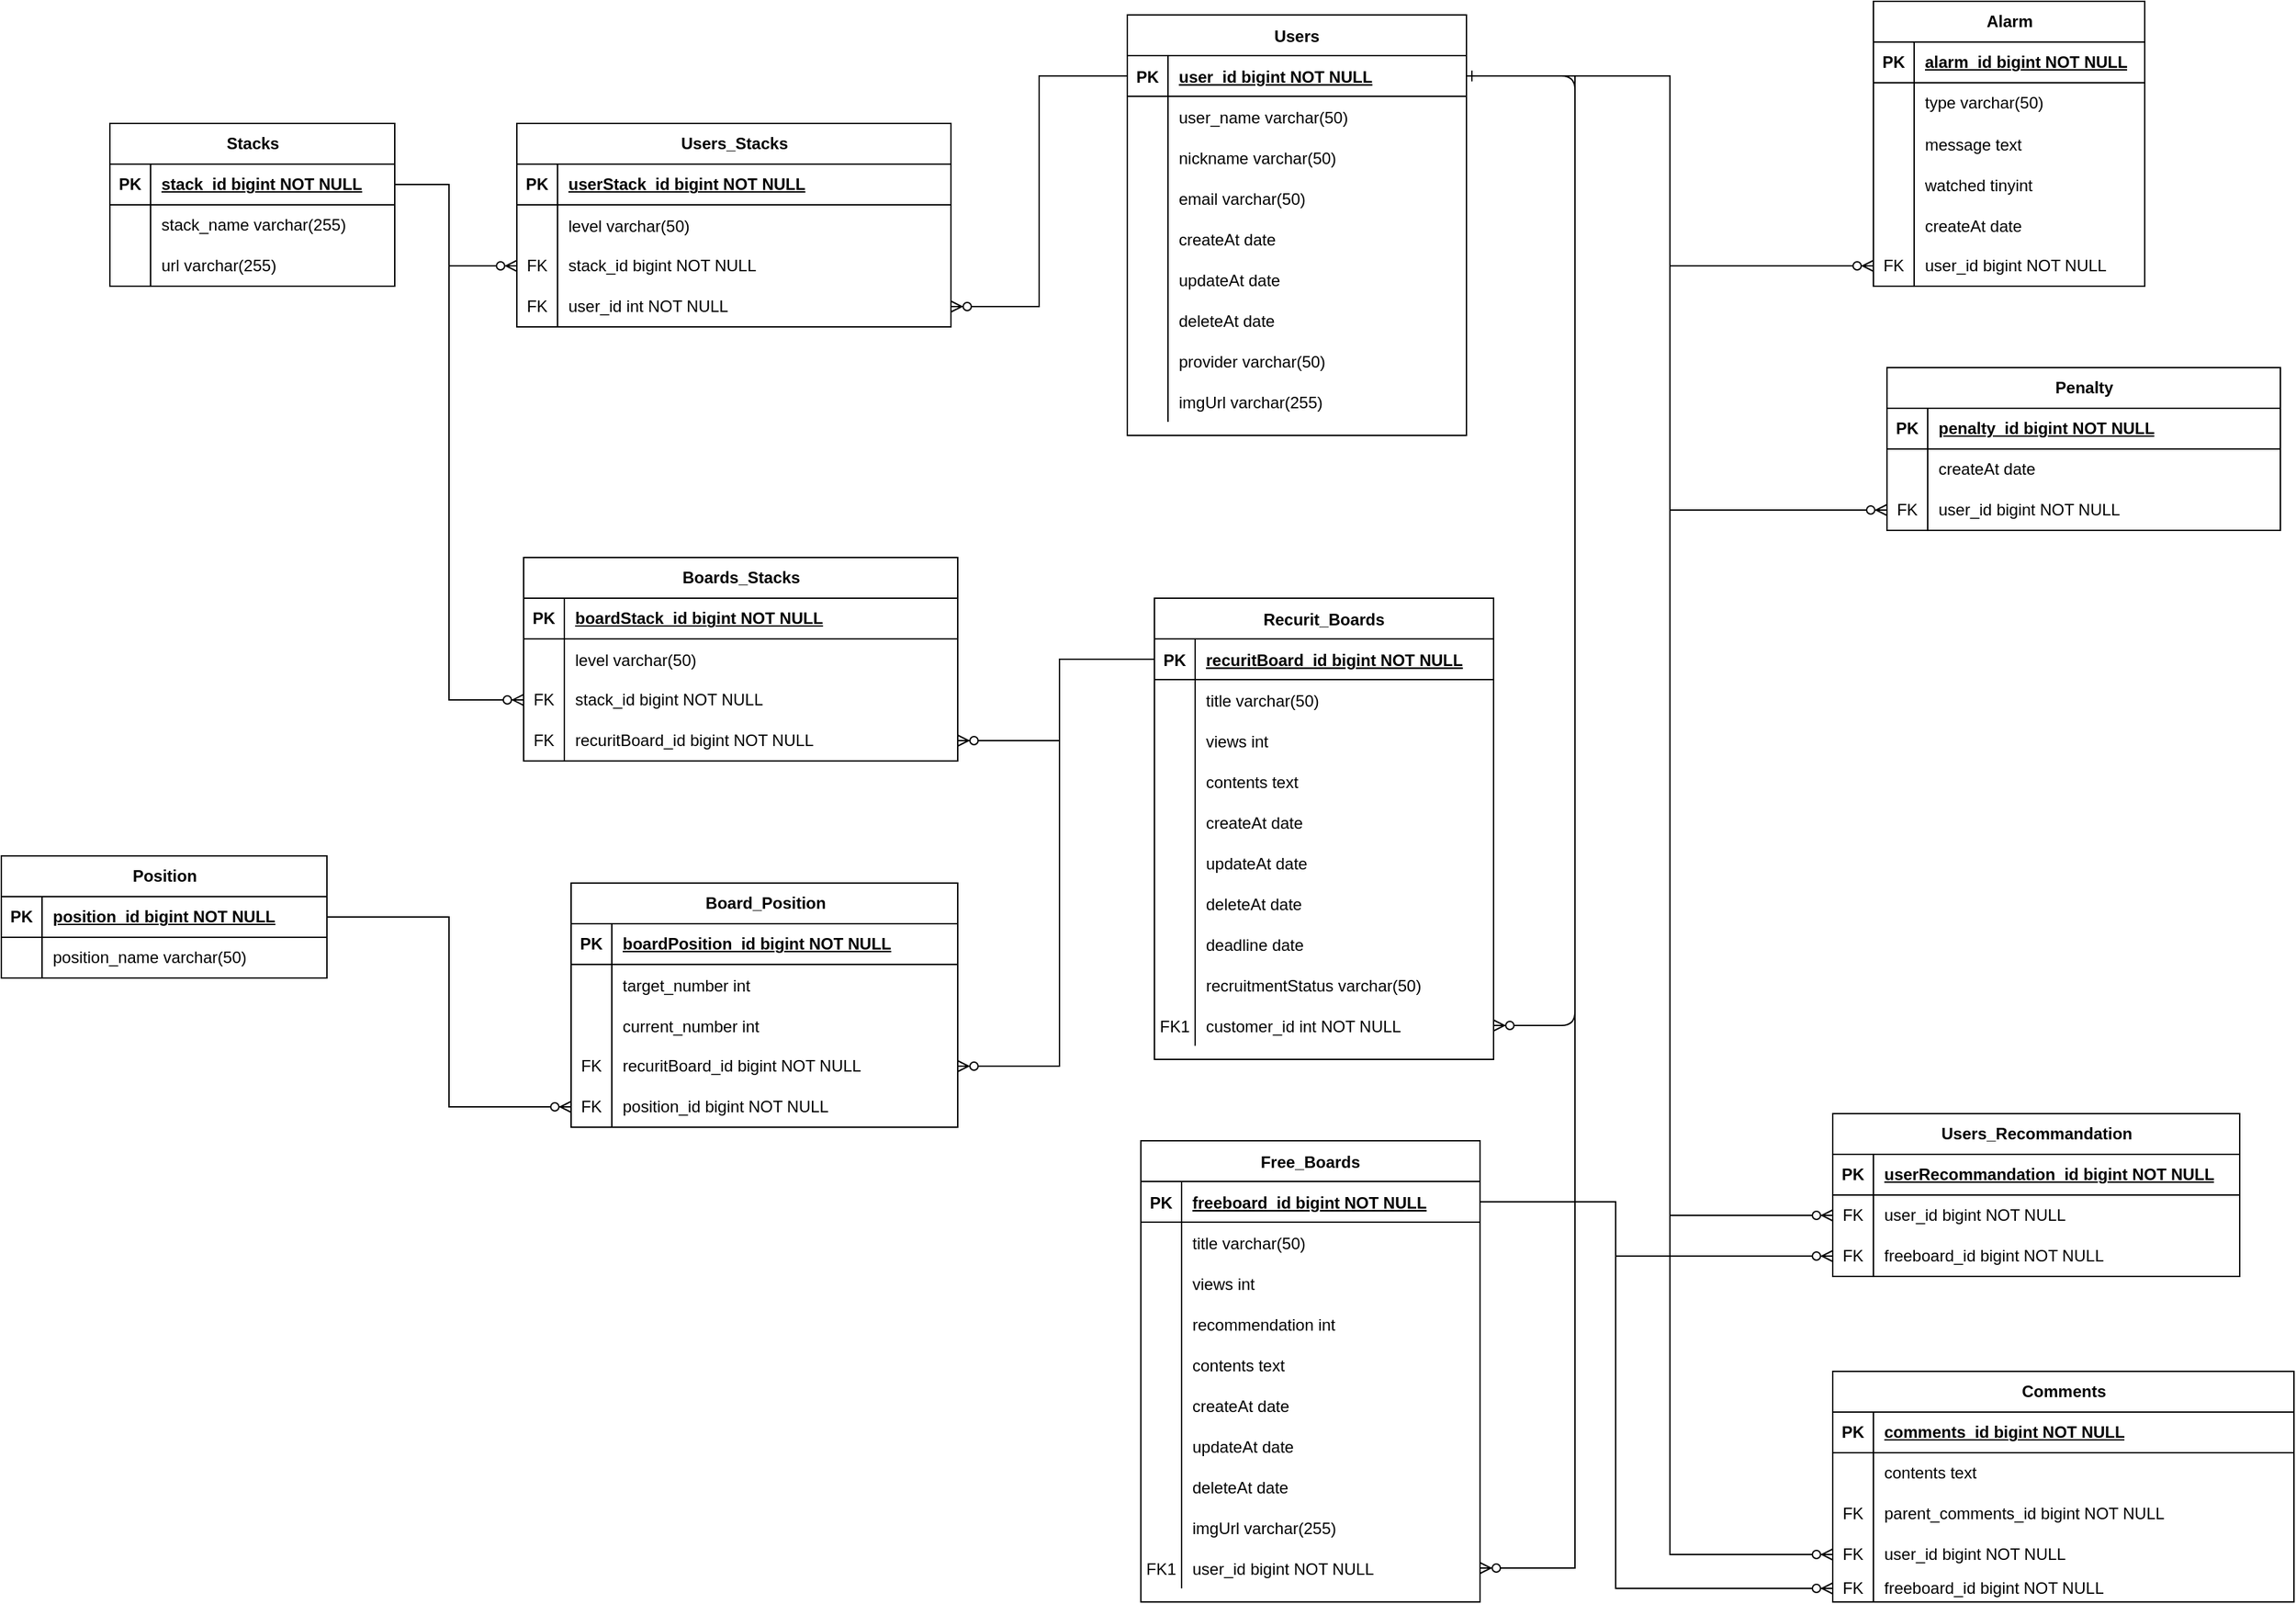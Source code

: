 <mxfile version="21.2.1" type="github">
  <diagram id="R2lEEEUBdFMjLlhIrx00" name="Page-1">
    <mxGraphModel dx="1938" dy="495" grid="1" gridSize="10" guides="1" tooltips="1" connect="1" arrows="1" fold="1" page="1" pageScale="1" pageWidth="850" pageHeight="1100" math="0" shadow="0" extFonts="Permanent Marker^https://fonts.googleapis.com/css?family=Permanent+Marker">
      <root>
        <mxCell id="0" />
        <mxCell id="1" parent="0" />
        <mxCell id="TZVJ08HpRpAGqKyswvNh-1" value="" style="edgeStyle=elbowEdgeStyle;endArrow=ERzeroToMany;startArrow=ERone;endFill=1;startFill=0;" parent="1" source="TZVJ08HpRpAGqKyswvNh-34" target="TZVJ08HpRpAGqKyswvNh-30" edge="1">
          <mxGeometry width="100" height="100" relative="1" as="geometry">
            <mxPoint x="340" y="720" as="sourcePoint" />
            <mxPoint x="440" y="620" as="targetPoint" />
            <Array as="points">
              <mxPoint x="480" y="510" />
            </Array>
          </mxGeometry>
        </mxCell>
        <mxCell id="TZVJ08HpRpAGqKyswvNh-2" value="Recurit_Boards" style="shape=table;startSize=30;container=1;collapsible=1;childLayout=tableLayout;fixedRows=1;rowLines=0;fontStyle=1;align=center;resizeLast=1;" parent="1" vertex="1">
          <mxGeometry x="170" y="560" width="250" height="340" as="geometry" />
        </mxCell>
        <mxCell id="TZVJ08HpRpAGqKyswvNh-3" value="" style="shape=partialRectangle;collapsible=0;dropTarget=0;pointerEvents=0;fillColor=none;points=[[0,0.5],[1,0.5]];portConstraint=eastwest;top=0;left=0;right=0;bottom=1;" parent="TZVJ08HpRpAGqKyswvNh-2" vertex="1">
          <mxGeometry y="30" width="250" height="30" as="geometry" />
        </mxCell>
        <mxCell id="TZVJ08HpRpAGqKyswvNh-4" value="PK" style="shape=partialRectangle;overflow=hidden;connectable=0;fillColor=none;top=0;left=0;bottom=0;right=0;fontStyle=1;" parent="TZVJ08HpRpAGqKyswvNh-3" vertex="1">
          <mxGeometry width="30" height="30" as="geometry">
            <mxRectangle width="30" height="30" as="alternateBounds" />
          </mxGeometry>
        </mxCell>
        <mxCell id="TZVJ08HpRpAGqKyswvNh-5" value="recuritBoard_id bigint NOT NULL " style="shape=partialRectangle;overflow=hidden;connectable=0;fillColor=none;top=0;left=0;bottom=0;right=0;align=left;spacingLeft=6;fontStyle=5;" parent="TZVJ08HpRpAGqKyswvNh-3" vertex="1">
          <mxGeometry x="30" width="220" height="30" as="geometry">
            <mxRectangle width="220" height="30" as="alternateBounds" />
          </mxGeometry>
        </mxCell>
        <mxCell id="TZVJ08HpRpAGqKyswvNh-6" value="" style="shape=tableRow;horizontal=0;startSize=0;swimlaneHead=0;swimlaneBody=0;fillColor=none;collapsible=0;dropTarget=0;points=[[0,0.5],[1,0.5]];portConstraint=eastwest;top=0;left=0;right=0;bottom=0;" parent="TZVJ08HpRpAGqKyswvNh-2" vertex="1">
          <mxGeometry y="60" width="250" height="30" as="geometry" />
        </mxCell>
        <mxCell id="TZVJ08HpRpAGqKyswvNh-7" value="" style="shape=partialRectangle;connectable=0;fillColor=none;top=0;left=0;bottom=0;right=0;editable=1;overflow=hidden;" parent="TZVJ08HpRpAGqKyswvNh-6" vertex="1">
          <mxGeometry width="30" height="30" as="geometry">
            <mxRectangle width="30" height="30" as="alternateBounds" />
          </mxGeometry>
        </mxCell>
        <mxCell id="TZVJ08HpRpAGqKyswvNh-8" value="title varchar(50)" style="shape=partialRectangle;connectable=0;fillColor=none;top=0;left=0;bottom=0;right=0;align=left;spacingLeft=6;overflow=hidden;" parent="TZVJ08HpRpAGqKyswvNh-6" vertex="1">
          <mxGeometry x="30" width="220" height="30" as="geometry">
            <mxRectangle width="220" height="30" as="alternateBounds" />
          </mxGeometry>
        </mxCell>
        <mxCell id="TZVJ08HpRpAGqKyswvNh-9" value="" style="shape=tableRow;horizontal=0;startSize=0;swimlaneHead=0;swimlaneBody=0;fillColor=none;collapsible=0;dropTarget=0;points=[[0,0.5],[1,0.5]];portConstraint=eastwest;top=0;left=0;right=0;bottom=0;" parent="TZVJ08HpRpAGqKyswvNh-2" vertex="1">
          <mxGeometry y="90" width="250" height="30" as="geometry" />
        </mxCell>
        <mxCell id="TZVJ08HpRpAGqKyswvNh-10" value="" style="shape=partialRectangle;connectable=0;fillColor=none;top=0;left=0;bottom=0;right=0;editable=1;overflow=hidden;" parent="TZVJ08HpRpAGqKyswvNh-9" vertex="1">
          <mxGeometry width="30" height="30" as="geometry">
            <mxRectangle width="30" height="30" as="alternateBounds" />
          </mxGeometry>
        </mxCell>
        <mxCell id="TZVJ08HpRpAGqKyswvNh-11" value="views int" style="shape=partialRectangle;connectable=0;fillColor=none;top=0;left=0;bottom=0;right=0;align=left;spacingLeft=6;overflow=hidden;" parent="TZVJ08HpRpAGqKyswvNh-9" vertex="1">
          <mxGeometry x="30" width="220" height="30" as="geometry">
            <mxRectangle width="220" height="30" as="alternateBounds" />
          </mxGeometry>
        </mxCell>
        <mxCell id="TZVJ08HpRpAGqKyswvNh-12" value="" style="shape=tableRow;horizontal=0;startSize=0;swimlaneHead=0;swimlaneBody=0;fillColor=none;collapsible=0;dropTarget=0;points=[[0,0.5],[1,0.5]];portConstraint=eastwest;top=0;left=0;right=0;bottom=0;" parent="TZVJ08HpRpAGqKyswvNh-2" vertex="1">
          <mxGeometry y="120" width="250" height="30" as="geometry" />
        </mxCell>
        <mxCell id="TZVJ08HpRpAGqKyswvNh-13" value="" style="shape=partialRectangle;connectable=0;fillColor=none;top=0;left=0;bottom=0;right=0;editable=1;overflow=hidden;" parent="TZVJ08HpRpAGqKyswvNh-12" vertex="1">
          <mxGeometry width="30" height="30" as="geometry">
            <mxRectangle width="30" height="30" as="alternateBounds" />
          </mxGeometry>
        </mxCell>
        <mxCell id="TZVJ08HpRpAGqKyswvNh-14" value="contents text" style="shape=partialRectangle;connectable=0;fillColor=none;top=0;left=0;bottom=0;right=0;align=left;spacingLeft=6;overflow=hidden;" parent="TZVJ08HpRpAGqKyswvNh-12" vertex="1">
          <mxGeometry x="30" width="220" height="30" as="geometry">
            <mxRectangle width="220" height="30" as="alternateBounds" />
          </mxGeometry>
        </mxCell>
        <mxCell id="TZVJ08HpRpAGqKyswvNh-15" value="" style="shape=partialRectangle;collapsible=0;dropTarget=0;pointerEvents=0;fillColor=none;points=[[0,0.5],[1,0.5]];portConstraint=eastwest;top=0;left=0;right=0;bottom=0;" parent="TZVJ08HpRpAGqKyswvNh-2" vertex="1">
          <mxGeometry y="150" width="250" height="30" as="geometry" />
        </mxCell>
        <mxCell id="TZVJ08HpRpAGqKyswvNh-16" value="" style="shape=partialRectangle;overflow=hidden;connectable=0;fillColor=none;top=0;left=0;bottom=0;right=0;" parent="TZVJ08HpRpAGqKyswvNh-15" vertex="1">
          <mxGeometry width="30" height="30" as="geometry">
            <mxRectangle width="30" height="30" as="alternateBounds" />
          </mxGeometry>
        </mxCell>
        <mxCell id="TZVJ08HpRpAGqKyswvNh-17" value="createAt date" style="shape=partialRectangle;overflow=hidden;connectable=0;fillColor=none;top=0;left=0;bottom=0;right=0;align=left;spacingLeft=6;" parent="TZVJ08HpRpAGqKyswvNh-15" vertex="1">
          <mxGeometry x="30" width="220" height="30" as="geometry">
            <mxRectangle width="220" height="30" as="alternateBounds" />
          </mxGeometry>
        </mxCell>
        <mxCell id="TZVJ08HpRpAGqKyswvNh-18" value="" style="shape=tableRow;horizontal=0;startSize=0;swimlaneHead=0;swimlaneBody=0;fillColor=none;collapsible=0;dropTarget=0;points=[[0,0.5],[1,0.5]];portConstraint=eastwest;top=0;left=0;right=0;bottom=0;" parent="TZVJ08HpRpAGqKyswvNh-2" vertex="1">
          <mxGeometry y="180" width="250" height="30" as="geometry" />
        </mxCell>
        <mxCell id="TZVJ08HpRpAGqKyswvNh-19" value="" style="shape=partialRectangle;connectable=0;fillColor=none;top=0;left=0;bottom=0;right=0;editable=1;overflow=hidden;" parent="TZVJ08HpRpAGqKyswvNh-18" vertex="1">
          <mxGeometry width="30" height="30" as="geometry">
            <mxRectangle width="30" height="30" as="alternateBounds" />
          </mxGeometry>
        </mxCell>
        <mxCell id="TZVJ08HpRpAGqKyswvNh-20" value="updateAt date" style="shape=partialRectangle;connectable=0;fillColor=none;top=0;left=0;bottom=0;right=0;align=left;spacingLeft=6;overflow=hidden;" parent="TZVJ08HpRpAGqKyswvNh-18" vertex="1">
          <mxGeometry x="30" width="220" height="30" as="geometry">
            <mxRectangle width="220" height="30" as="alternateBounds" />
          </mxGeometry>
        </mxCell>
        <mxCell id="TZVJ08HpRpAGqKyswvNh-21" value="" style="shape=tableRow;horizontal=0;startSize=0;swimlaneHead=0;swimlaneBody=0;fillColor=none;collapsible=0;dropTarget=0;points=[[0,0.5],[1,0.5]];portConstraint=eastwest;top=0;left=0;right=0;bottom=0;" parent="TZVJ08HpRpAGqKyswvNh-2" vertex="1">
          <mxGeometry y="210" width="250" height="30" as="geometry" />
        </mxCell>
        <mxCell id="TZVJ08HpRpAGqKyswvNh-22" value="" style="shape=partialRectangle;connectable=0;fillColor=none;top=0;left=0;bottom=0;right=0;editable=1;overflow=hidden;" parent="TZVJ08HpRpAGqKyswvNh-21" vertex="1">
          <mxGeometry width="30" height="30" as="geometry">
            <mxRectangle width="30" height="30" as="alternateBounds" />
          </mxGeometry>
        </mxCell>
        <mxCell id="TZVJ08HpRpAGqKyswvNh-23" value="deleteAt date" style="shape=partialRectangle;connectable=0;fillColor=none;top=0;left=0;bottom=0;right=0;align=left;spacingLeft=6;overflow=hidden;" parent="TZVJ08HpRpAGqKyswvNh-21" vertex="1">
          <mxGeometry x="30" width="220" height="30" as="geometry">
            <mxRectangle width="220" height="30" as="alternateBounds" />
          </mxGeometry>
        </mxCell>
        <mxCell id="TZVJ08HpRpAGqKyswvNh-24" value="" style="shape=tableRow;horizontal=0;startSize=0;swimlaneHead=0;swimlaneBody=0;fillColor=none;collapsible=0;dropTarget=0;points=[[0,0.5],[1,0.5]];portConstraint=eastwest;top=0;left=0;right=0;bottom=0;" parent="TZVJ08HpRpAGqKyswvNh-2" vertex="1">
          <mxGeometry y="240" width="250" height="30" as="geometry" />
        </mxCell>
        <mxCell id="TZVJ08HpRpAGqKyswvNh-25" value="" style="shape=partialRectangle;connectable=0;fillColor=none;top=0;left=0;bottom=0;right=0;editable=1;overflow=hidden;" parent="TZVJ08HpRpAGqKyswvNh-24" vertex="1">
          <mxGeometry width="30" height="30" as="geometry">
            <mxRectangle width="30" height="30" as="alternateBounds" />
          </mxGeometry>
        </mxCell>
        <mxCell id="TZVJ08HpRpAGqKyswvNh-26" value="deadline date" style="shape=partialRectangle;connectable=0;fillColor=none;top=0;left=0;bottom=0;right=0;align=left;spacingLeft=6;overflow=hidden;" parent="TZVJ08HpRpAGqKyswvNh-24" vertex="1">
          <mxGeometry x="30" width="220" height="30" as="geometry">
            <mxRectangle width="220" height="30" as="alternateBounds" />
          </mxGeometry>
        </mxCell>
        <mxCell id="TZVJ08HpRpAGqKyswvNh-27" value="" style="shape=tableRow;horizontal=0;startSize=0;swimlaneHead=0;swimlaneBody=0;fillColor=none;collapsible=0;dropTarget=0;points=[[0,0.5],[1,0.5]];portConstraint=eastwest;top=0;left=0;right=0;bottom=0;" parent="TZVJ08HpRpAGqKyswvNh-2" vertex="1">
          <mxGeometry y="270" width="250" height="30" as="geometry" />
        </mxCell>
        <mxCell id="TZVJ08HpRpAGqKyswvNh-28" value="" style="shape=partialRectangle;connectable=0;fillColor=none;top=0;left=0;bottom=0;right=0;editable=1;overflow=hidden;" parent="TZVJ08HpRpAGqKyswvNh-27" vertex="1">
          <mxGeometry width="30" height="30" as="geometry">
            <mxRectangle width="30" height="30" as="alternateBounds" />
          </mxGeometry>
        </mxCell>
        <mxCell id="TZVJ08HpRpAGqKyswvNh-29" value="recruitmentStatus varchar(50) " style="shape=partialRectangle;connectable=0;fillColor=none;top=0;left=0;bottom=0;right=0;align=left;spacingLeft=6;overflow=hidden;" parent="TZVJ08HpRpAGqKyswvNh-27" vertex="1">
          <mxGeometry x="30" width="220" height="30" as="geometry">
            <mxRectangle width="220" height="30" as="alternateBounds" />
          </mxGeometry>
        </mxCell>
        <mxCell id="TZVJ08HpRpAGqKyswvNh-30" value="" style="shape=partialRectangle;collapsible=0;dropTarget=0;pointerEvents=0;fillColor=none;points=[[0,0.5],[1,0.5]];portConstraint=eastwest;top=0;left=0;right=0;bottom=0;" parent="TZVJ08HpRpAGqKyswvNh-2" vertex="1">
          <mxGeometry y="300" width="250" height="30" as="geometry" />
        </mxCell>
        <mxCell id="TZVJ08HpRpAGqKyswvNh-31" value="FK1" style="shape=partialRectangle;overflow=hidden;connectable=0;fillColor=none;top=0;left=0;bottom=0;right=0;" parent="TZVJ08HpRpAGqKyswvNh-30" vertex="1">
          <mxGeometry width="30" height="30" as="geometry">
            <mxRectangle width="30" height="30" as="alternateBounds" />
          </mxGeometry>
        </mxCell>
        <mxCell id="TZVJ08HpRpAGqKyswvNh-32" value="customer_id int NOT NULL" style="shape=partialRectangle;overflow=hidden;connectable=0;fillColor=none;top=0;left=0;bottom=0;right=0;align=left;spacingLeft=6;" parent="TZVJ08HpRpAGqKyswvNh-30" vertex="1">
          <mxGeometry x="30" width="220" height="30" as="geometry">
            <mxRectangle width="220" height="30" as="alternateBounds" />
          </mxGeometry>
        </mxCell>
        <mxCell id="TZVJ08HpRpAGqKyswvNh-33" value="Users" style="shape=table;startSize=30;container=1;collapsible=1;childLayout=tableLayout;fixedRows=1;rowLines=0;fontStyle=1;align=center;resizeLast=1;" parent="1" vertex="1">
          <mxGeometry x="150" y="130" width="250" height="310" as="geometry" />
        </mxCell>
        <mxCell id="TZVJ08HpRpAGqKyswvNh-34" value="" style="shape=partialRectangle;collapsible=0;dropTarget=0;pointerEvents=0;fillColor=none;points=[[0,0.5],[1,0.5]];portConstraint=eastwest;top=0;left=0;right=0;bottom=1;" parent="TZVJ08HpRpAGqKyswvNh-33" vertex="1">
          <mxGeometry y="30" width="250" height="30" as="geometry" />
        </mxCell>
        <mxCell id="TZVJ08HpRpAGqKyswvNh-35" value="PK" style="shape=partialRectangle;overflow=hidden;connectable=0;fillColor=none;top=0;left=0;bottom=0;right=0;fontStyle=1;" parent="TZVJ08HpRpAGqKyswvNh-34" vertex="1">
          <mxGeometry width="30" height="30" as="geometry">
            <mxRectangle width="30" height="30" as="alternateBounds" />
          </mxGeometry>
        </mxCell>
        <mxCell id="TZVJ08HpRpAGqKyswvNh-36" value="user_id bigint NOT NULL " style="shape=partialRectangle;overflow=hidden;connectable=0;fillColor=none;top=0;left=0;bottom=0;right=0;align=left;spacingLeft=6;fontStyle=5;" parent="TZVJ08HpRpAGqKyswvNh-34" vertex="1">
          <mxGeometry x="30" width="220" height="30" as="geometry">
            <mxRectangle width="220" height="30" as="alternateBounds" />
          </mxGeometry>
        </mxCell>
        <mxCell id="TZVJ08HpRpAGqKyswvNh-37" value="" style="shape=partialRectangle;collapsible=0;dropTarget=0;pointerEvents=0;fillColor=none;points=[[0,0.5],[1,0.5]];portConstraint=eastwest;top=0;left=0;right=0;bottom=0;" parent="TZVJ08HpRpAGqKyswvNh-33" vertex="1">
          <mxGeometry y="60" width="250" height="30" as="geometry" />
        </mxCell>
        <mxCell id="TZVJ08HpRpAGqKyswvNh-38" value="" style="shape=partialRectangle;overflow=hidden;connectable=0;fillColor=none;top=0;left=0;bottom=0;right=0;" parent="TZVJ08HpRpAGqKyswvNh-37" vertex="1">
          <mxGeometry width="30" height="30" as="geometry">
            <mxRectangle width="30" height="30" as="alternateBounds" />
          </mxGeometry>
        </mxCell>
        <mxCell id="TZVJ08HpRpAGqKyswvNh-39" value="user_name varchar(50)" style="shape=partialRectangle;overflow=hidden;connectable=0;fillColor=none;top=0;left=0;bottom=0;right=0;align=left;spacingLeft=6;" parent="TZVJ08HpRpAGqKyswvNh-37" vertex="1">
          <mxGeometry x="30" width="220" height="30" as="geometry">
            <mxRectangle width="220" height="30" as="alternateBounds" />
          </mxGeometry>
        </mxCell>
        <mxCell id="TZVJ08HpRpAGqKyswvNh-40" value="" style="shape=tableRow;horizontal=0;startSize=0;swimlaneHead=0;swimlaneBody=0;fillColor=none;collapsible=0;dropTarget=0;points=[[0,0.5],[1,0.5]];portConstraint=eastwest;top=0;left=0;right=0;bottom=0;" parent="TZVJ08HpRpAGqKyswvNh-33" vertex="1">
          <mxGeometry y="90" width="250" height="30" as="geometry" />
        </mxCell>
        <mxCell id="TZVJ08HpRpAGqKyswvNh-41" value="" style="shape=partialRectangle;connectable=0;fillColor=none;top=0;left=0;bottom=0;right=0;editable=1;overflow=hidden;" parent="TZVJ08HpRpAGqKyswvNh-40" vertex="1">
          <mxGeometry width="30" height="30" as="geometry">
            <mxRectangle width="30" height="30" as="alternateBounds" />
          </mxGeometry>
        </mxCell>
        <mxCell id="TZVJ08HpRpAGqKyswvNh-42" value="nickname varchar(50)" style="shape=partialRectangle;connectable=0;fillColor=none;top=0;left=0;bottom=0;right=0;align=left;spacingLeft=6;overflow=hidden;" parent="TZVJ08HpRpAGqKyswvNh-40" vertex="1">
          <mxGeometry x="30" width="220" height="30" as="geometry">
            <mxRectangle width="220" height="30" as="alternateBounds" />
          </mxGeometry>
        </mxCell>
        <mxCell id="TZVJ08HpRpAGqKyswvNh-43" value="" style="shape=tableRow;horizontal=0;startSize=0;swimlaneHead=0;swimlaneBody=0;fillColor=none;collapsible=0;dropTarget=0;points=[[0,0.5],[1,0.5]];portConstraint=eastwest;top=0;left=0;right=0;bottom=0;" parent="TZVJ08HpRpAGqKyswvNh-33" vertex="1">
          <mxGeometry y="120" width="250" height="30" as="geometry" />
        </mxCell>
        <mxCell id="TZVJ08HpRpAGqKyswvNh-44" value="" style="shape=partialRectangle;connectable=0;fillColor=none;top=0;left=0;bottom=0;right=0;editable=1;overflow=hidden;" parent="TZVJ08HpRpAGqKyswvNh-43" vertex="1">
          <mxGeometry width="30" height="30" as="geometry">
            <mxRectangle width="30" height="30" as="alternateBounds" />
          </mxGeometry>
        </mxCell>
        <mxCell id="TZVJ08HpRpAGqKyswvNh-45" value="email varchar(50)" style="shape=partialRectangle;connectable=0;fillColor=none;top=0;left=0;bottom=0;right=0;align=left;spacingLeft=6;overflow=hidden;" parent="TZVJ08HpRpAGqKyswvNh-43" vertex="1">
          <mxGeometry x="30" width="220" height="30" as="geometry">
            <mxRectangle width="220" height="30" as="alternateBounds" />
          </mxGeometry>
        </mxCell>
        <mxCell id="TZVJ08HpRpAGqKyswvNh-46" value="" style="shape=tableRow;horizontal=0;startSize=0;swimlaneHead=0;swimlaneBody=0;fillColor=none;collapsible=0;dropTarget=0;points=[[0,0.5],[1,0.5]];portConstraint=eastwest;top=0;left=0;right=0;bottom=0;" parent="TZVJ08HpRpAGqKyswvNh-33" vertex="1">
          <mxGeometry y="150" width="250" height="30" as="geometry" />
        </mxCell>
        <mxCell id="TZVJ08HpRpAGqKyswvNh-47" value="" style="shape=partialRectangle;connectable=0;fillColor=none;top=0;left=0;bottom=0;right=0;editable=1;overflow=hidden;" parent="TZVJ08HpRpAGqKyswvNh-46" vertex="1">
          <mxGeometry width="30" height="30" as="geometry">
            <mxRectangle width="30" height="30" as="alternateBounds" />
          </mxGeometry>
        </mxCell>
        <mxCell id="TZVJ08HpRpAGqKyswvNh-48" value="createAt date" style="shape=partialRectangle;connectable=0;fillColor=none;top=0;left=0;bottom=0;right=0;align=left;spacingLeft=6;overflow=hidden;" parent="TZVJ08HpRpAGqKyswvNh-46" vertex="1">
          <mxGeometry x="30" width="220" height="30" as="geometry">
            <mxRectangle width="220" height="30" as="alternateBounds" />
          </mxGeometry>
        </mxCell>
        <mxCell id="TZVJ08HpRpAGqKyswvNh-49" value="" style="shape=tableRow;horizontal=0;startSize=0;swimlaneHead=0;swimlaneBody=0;fillColor=none;collapsible=0;dropTarget=0;points=[[0,0.5],[1,0.5]];portConstraint=eastwest;top=0;left=0;right=0;bottom=0;" parent="TZVJ08HpRpAGqKyswvNh-33" vertex="1">
          <mxGeometry y="180" width="250" height="30" as="geometry" />
        </mxCell>
        <mxCell id="TZVJ08HpRpAGqKyswvNh-50" value="" style="shape=partialRectangle;connectable=0;fillColor=none;top=0;left=0;bottom=0;right=0;editable=1;overflow=hidden;" parent="TZVJ08HpRpAGqKyswvNh-49" vertex="1">
          <mxGeometry width="30" height="30" as="geometry">
            <mxRectangle width="30" height="30" as="alternateBounds" />
          </mxGeometry>
        </mxCell>
        <mxCell id="TZVJ08HpRpAGqKyswvNh-51" value="updateAt date" style="shape=partialRectangle;connectable=0;fillColor=none;top=0;left=0;bottom=0;right=0;align=left;spacingLeft=6;overflow=hidden;" parent="TZVJ08HpRpAGqKyswvNh-49" vertex="1">
          <mxGeometry x="30" width="220" height="30" as="geometry">
            <mxRectangle width="220" height="30" as="alternateBounds" />
          </mxGeometry>
        </mxCell>
        <mxCell id="TZVJ08HpRpAGqKyswvNh-52" value="" style="shape=tableRow;horizontal=0;startSize=0;swimlaneHead=0;swimlaneBody=0;fillColor=none;collapsible=0;dropTarget=0;points=[[0,0.5],[1,0.5]];portConstraint=eastwest;top=0;left=0;right=0;bottom=0;" parent="TZVJ08HpRpAGqKyswvNh-33" vertex="1">
          <mxGeometry y="210" width="250" height="30" as="geometry" />
        </mxCell>
        <mxCell id="TZVJ08HpRpAGqKyswvNh-53" value="" style="shape=partialRectangle;connectable=0;fillColor=none;top=0;left=0;bottom=0;right=0;editable=1;overflow=hidden;" parent="TZVJ08HpRpAGqKyswvNh-52" vertex="1">
          <mxGeometry width="30" height="30" as="geometry">
            <mxRectangle width="30" height="30" as="alternateBounds" />
          </mxGeometry>
        </mxCell>
        <mxCell id="TZVJ08HpRpAGqKyswvNh-54" value="deleteAt date" style="shape=partialRectangle;connectable=0;fillColor=none;top=0;left=0;bottom=0;right=0;align=left;spacingLeft=6;overflow=hidden;" parent="TZVJ08HpRpAGqKyswvNh-52" vertex="1">
          <mxGeometry x="30" width="220" height="30" as="geometry">
            <mxRectangle width="220" height="30" as="alternateBounds" />
          </mxGeometry>
        </mxCell>
        <mxCell id="TZVJ08HpRpAGqKyswvNh-55" value="" style="shape=tableRow;horizontal=0;startSize=0;swimlaneHead=0;swimlaneBody=0;fillColor=none;collapsible=0;dropTarget=0;points=[[0,0.5],[1,0.5]];portConstraint=eastwest;top=0;left=0;right=0;bottom=0;" parent="TZVJ08HpRpAGqKyswvNh-33" vertex="1">
          <mxGeometry y="240" width="250" height="30" as="geometry" />
        </mxCell>
        <mxCell id="TZVJ08HpRpAGqKyswvNh-56" value="" style="shape=partialRectangle;connectable=0;fillColor=none;top=0;left=0;bottom=0;right=0;editable=1;overflow=hidden;" parent="TZVJ08HpRpAGqKyswvNh-55" vertex="1">
          <mxGeometry width="30" height="30" as="geometry">
            <mxRectangle width="30" height="30" as="alternateBounds" />
          </mxGeometry>
        </mxCell>
        <mxCell id="TZVJ08HpRpAGqKyswvNh-57" value="provider varchar(50)" style="shape=partialRectangle;connectable=0;fillColor=none;top=0;left=0;bottom=0;right=0;align=left;spacingLeft=6;overflow=hidden;" parent="TZVJ08HpRpAGqKyswvNh-55" vertex="1">
          <mxGeometry x="30" width="220" height="30" as="geometry">
            <mxRectangle width="220" height="30" as="alternateBounds" />
          </mxGeometry>
        </mxCell>
        <mxCell id="TZVJ08HpRpAGqKyswvNh-58" value="" style="shape=tableRow;horizontal=0;startSize=0;swimlaneHead=0;swimlaneBody=0;fillColor=none;collapsible=0;dropTarget=0;points=[[0,0.5],[1,0.5]];portConstraint=eastwest;top=0;left=0;right=0;bottom=0;" parent="TZVJ08HpRpAGqKyswvNh-33" vertex="1">
          <mxGeometry y="270" width="250" height="30" as="geometry" />
        </mxCell>
        <mxCell id="TZVJ08HpRpAGqKyswvNh-59" value="" style="shape=partialRectangle;connectable=0;fillColor=none;top=0;left=0;bottom=0;right=0;editable=1;overflow=hidden;" parent="TZVJ08HpRpAGqKyswvNh-58" vertex="1">
          <mxGeometry width="30" height="30" as="geometry">
            <mxRectangle width="30" height="30" as="alternateBounds" />
          </mxGeometry>
        </mxCell>
        <mxCell id="TZVJ08HpRpAGqKyswvNh-60" value="imgUrl varchar(255)" style="shape=partialRectangle;connectable=0;fillColor=none;top=0;left=0;bottom=0;right=0;align=left;spacingLeft=6;overflow=hidden;" parent="TZVJ08HpRpAGqKyswvNh-58" vertex="1">
          <mxGeometry x="30" width="220" height="30" as="geometry">
            <mxRectangle width="220" height="30" as="alternateBounds" />
          </mxGeometry>
        </mxCell>
        <mxCell id="TZVJ08HpRpAGqKyswvNh-61" value="Users_Stacks" style="shape=table;startSize=30;container=1;collapsible=1;childLayout=tableLayout;fixedRows=1;rowLines=0;fontStyle=1;align=center;resizeLast=1;html=1;" parent="1" vertex="1">
          <mxGeometry x="-300" y="210" width="320" height="150" as="geometry" />
        </mxCell>
        <mxCell id="TZVJ08HpRpAGqKyswvNh-62" value="" style="shape=tableRow;horizontal=0;startSize=0;swimlaneHead=0;swimlaneBody=0;fillColor=none;collapsible=0;dropTarget=0;points=[[0,0.5],[1,0.5]];portConstraint=eastwest;top=0;left=0;right=0;bottom=1;" parent="TZVJ08HpRpAGqKyswvNh-61" vertex="1">
          <mxGeometry y="30" width="320" height="30" as="geometry" />
        </mxCell>
        <mxCell id="TZVJ08HpRpAGqKyswvNh-63" value="PK" style="shape=partialRectangle;connectable=0;fillColor=none;top=0;left=0;bottom=0;right=0;fontStyle=1;overflow=hidden;whiteSpace=wrap;html=1;" parent="TZVJ08HpRpAGqKyswvNh-62" vertex="1">
          <mxGeometry width="30" height="30" as="geometry">
            <mxRectangle width="30" height="30" as="alternateBounds" />
          </mxGeometry>
        </mxCell>
        <mxCell id="TZVJ08HpRpAGqKyswvNh-64" value="userStack_id bigint NOT NULL" style="shape=partialRectangle;connectable=0;fillColor=none;top=0;left=0;bottom=0;right=0;align=left;spacingLeft=6;fontStyle=5;overflow=hidden;whiteSpace=wrap;html=1;" parent="TZVJ08HpRpAGqKyswvNh-62" vertex="1">
          <mxGeometry x="30" width="290" height="30" as="geometry">
            <mxRectangle width="290" height="30" as="alternateBounds" />
          </mxGeometry>
        </mxCell>
        <mxCell id="TZVJ08HpRpAGqKyswvNh-65" value="" style="shape=tableRow;horizontal=0;startSize=0;swimlaneHead=0;swimlaneBody=0;fillColor=none;collapsible=0;dropTarget=0;points=[[0,0.5],[1,0.5]];portConstraint=eastwest;top=0;left=0;right=0;bottom=0;" parent="TZVJ08HpRpAGqKyswvNh-61" vertex="1">
          <mxGeometry y="60" width="320" height="30" as="geometry" />
        </mxCell>
        <mxCell id="TZVJ08HpRpAGqKyswvNh-66" value="" style="shape=partialRectangle;connectable=0;fillColor=none;top=0;left=0;bottom=0;right=0;editable=1;overflow=hidden;" parent="TZVJ08HpRpAGqKyswvNh-65" vertex="1">
          <mxGeometry width="30" height="30" as="geometry">
            <mxRectangle width="30" height="30" as="alternateBounds" />
          </mxGeometry>
        </mxCell>
        <mxCell id="TZVJ08HpRpAGqKyswvNh-67" value="level varchar(50)" style="shape=partialRectangle;connectable=0;fillColor=none;top=0;left=0;bottom=0;right=0;align=left;spacingLeft=6;overflow=hidden;" parent="TZVJ08HpRpAGqKyswvNh-65" vertex="1">
          <mxGeometry x="30" width="290" height="30" as="geometry">
            <mxRectangle width="290" height="30" as="alternateBounds" />
          </mxGeometry>
        </mxCell>
        <mxCell id="TZVJ08HpRpAGqKyswvNh-68" value="" style="shape=tableRow;horizontal=0;startSize=0;swimlaneHead=0;swimlaneBody=0;fillColor=none;collapsible=0;dropTarget=0;points=[[0,0.5],[1,0.5]];portConstraint=eastwest;top=0;left=0;right=0;bottom=0;" parent="TZVJ08HpRpAGqKyswvNh-61" vertex="1">
          <mxGeometry y="90" width="320" height="30" as="geometry" />
        </mxCell>
        <mxCell id="TZVJ08HpRpAGqKyswvNh-69" value="FK" style="shape=partialRectangle;connectable=0;fillColor=none;top=0;left=0;bottom=0;right=0;fontStyle=0;overflow=hidden;whiteSpace=wrap;html=1;" parent="TZVJ08HpRpAGqKyswvNh-68" vertex="1">
          <mxGeometry width="30" height="30" as="geometry">
            <mxRectangle width="30" height="30" as="alternateBounds" />
          </mxGeometry>
        </mxCell>
        <mxCell id="TZVJ08HpRpAGqKyswvNh-70" value="stack_id bigint NOT NULL" style="shape=partialRectangle;connectable=0;fillColor=none;top=0;left=0;bottom=0;right=0;align=left;spacingLeft=6;fontStyle=0;overflow=hidden;whiteSpace=wrap;html=1;" parent="TZVJ08HpRpAGqKyswvNh-68" vertex="1">
          <mxGeometry x="30" width="290" height="30" as="geometry">
            <mxRectangle width="290" height="30" as="alternateBounds" />
          </mxGeometry>
        </mxCell>
        <mxCell id="TZVJ08HpRpAGqKyswvNh-71" value="" style="shape=tableRow;horizontal=0;startSize=0;swimlaneHead=0;swimlaneBody=0;fillColor=none;collapsible=0;dropTarget=0;points=[[0,0.5],[1,0.5]];portConstraint=eastwest;top=0;left=0;right=0;bottom=0;" parent="TZVJ08HpRpAGqKyswvNh-61" vertex="1">
          <mxGeometry y="120" width="320" height="30" as="geometry" />
        </mxCell>
        <mxCell id="TZVJ08HpRpAGqKyswvNh-72" value="FK" style="shape=partialRectangle;connectable=0;fillColor=none;top=0;left=0;bottom=0;right=0;fontStyle=0;overflow=hidden;whiteSpace=wrap;html=1;" parent="TZVJ08HpRpAGqKyswvNh-71" vertex="1">
          <mxGeometry width="30" height="30" as="geometry">
            <mxRectangle width="30" height="30" as="alternateBounds" />
          </mxGeometry>
        </mxCell>
        <mxCell id="TZVJ08HpRpAGqKyswvNh-73" value="user_id int NOT NULL" style="shape=partialRectangle;connectable=0;fillColor=none;top=0;left=0;bottom=0;right=0;align=left;spacingLeft=6;fontStyle=0;overflow=hidden;whiteSpace=wrap;html=1;" parent="TZVJ08HpRpAGqKyswvNh-71" vertex="1">
          <mxGeometry x="30" width="290" height="30" as="geometry">
            <mxRectangle width="290" height="30" as="alternateBounds" />
          </mxGeometry>
        </mxCell>
        <mxCell id="TZVJ08HpRpAGqKyswvNh-74" value="" style="edgeStyle=elbowEdgeStyle;fontSize=12;html=1;endArrow=ERzeroToMany;endFill=1;rounded=0;exitX=0;exitY=0.5;exitDx=0;exitDy=0;entryX=1;entryY=0.5;entryDx=0;entryDy=0;" parent="1" source="TZVJ08HpRpAGqKyswvNh-34" target="TZVJ08HpRpAGqKyswvNh-71" edge="1">
          <mxGeometry width="100" height="100" relative="1" as="geometry">
            <mxPoint x="-110" y="300" as="sourcePoint" />
            <mxPoint x="-10" y="200" as="targetPoint" />
          </mxGeometry>
        </mxCell>
        <mxCell id="TZVJ08HpRpAGqKyswvNh-75" value="Stacks" style="shape=table;startSize=30;container=1;collapsible=1;childLayout=tableLayout;fixedRows=1;rowLines=0;fontStyle=1;align=center;resizeLast=1;html=1;" parent="1" vertex="1">
          <mxGeometry x="-600" y="210" width="210" height="120" as="geometry" />
        </mxCell>
        <mxCell id="TZVJ08HpRpAGqKyswvNh-76" value="" style="shape=tableRow;horizontal=0;startSize=0;swimlaneHead=0;swimlaneBody=0;fillColor=none;collapsible=0;dropTarget=0;points=[[0,0.5],[1,0.5]];portConstraint=eastwest;top=0;left=0;right=0;bottom=1;" parent="TZVJ08HpRpAGqKyswvNh-75" vertex="1">
          <mxGeometry y="30" width="210" height="30" as="geometry" />
        </mxCell>
        <mxCell id="TZVJ08HpRpAGqKyswvNh-77" value="PK" style="shape=partialRectangle;connectable=0;fillColor=none;top=0;left=0;bottom=0;right=0;fontStyle=1;overflow=hidden;whiteSpace=wrap;html=1;" parent="TZVJ08HpRpAGqKyswvNh-76" vertex="1">
          <mxGeometry width="30" height="30" as="geometry">
            <mxRectangle width="30" height="30" as="alternateBounds" />
          </mxGeometry>
        </mxCell>
        <mxCell id="TZVJ08HpRpAGqKyswvNh-78" value="stack_id bigint NOT NULL" style="shape=partialRectangle;connectable=0;fillColor=none;top=0;left=0;bottom=0;right=0;align=left;spacingLeft=6;fontStyle=5;overflow=hidden;whiteSpace=wrap;html=1;" parent="TZVJ08HpRpAGqKyswvNh-76" vertex="1">
          <mxGeometry x="30" width="180" height="30" as="geometry">
            <mxRectangle width="180" height="30" as="alternateBounds" />
          </mxGeometry>
        </mxCell>
        <mxCell id="TZVJ08HpRpAGqKyswvNh-79" value="" style="shape=tableRow;horizontal=0;startSize=0;swimlaneHead=0;swimlaneBody=0;fillColor=none;collapsible=0;dropTarget=0;points=[[0,0.5],[1,0.5]];portConstraint=eastwest;top=0;left=0;right=0;bottom=0;" parent="TZVJ08HpRpAGqKyswvNh-75" vertex="1">
          <mxGeometry y="60" width="210" height="30" as="geometry" />
        </mxCell>
        <mxCell id="TZVJ08HpRpAGqKyswvNh-80" value="" style="shape=partialRectangle;connectable=0;fillColor=none;top=0;left=0;bottom=0;right=0;editable=1;overflow=hidden;whiteSpace=wrap;html=1;" parent="TZVJ08HpRpAGqKyswvNh-79" vertex="1">
          <mxGeometry width="30" height="30" as="geometry">
            <mxRectangle width="30" height="30" as="alternateBounds" />
          </mxGeometry>
        </mxCell>
        <mxCell id="TZVJ08HpRpAGqKyswvNh-81" value="stack_name varchar(255)" style="shape=partialRectangle;connectable=0;fillColor=none;top=0;left=0;bottom=0;right=0;align=left;spacingLeft=6;overflow=hidden;whiteSpace=wrap;html=1;" parent="TZVJ08HpRpAGqKyswvNh-79" vertex="1">
          <mxGeometry x="30" width="180" height="30" as="geometry">
            <mxRectangle width="180" height="30" as="alternateBounds" />
          </mxGeometry>
        </mxCell>
        <mxCell id="TZVJ08HpRpAGqKyswvNh-82" value="" style="shape=tableRow;horizontal=0;startSize=0;swimlaneHead=0;swimlaneBody=0;fillColor=none;collapsible=0;dropTarget=0;points=[[0,0.5],[1,0.5]];portConstraint=eastwest;top=0;left=0;right=0;bottom=0;" parent="TZVJ08HpRpAGqKyswvNh-75" vertex="1">
          <mxGeometry y="90" width="210" height="30" as="geometry" />
        </mxCell>
        <mxCell id="TZVJ08HpRpAGqKyswvNh-83" value="" style="shape=partialRectangle;connectable=0;fillColor=none;top=0;left=0;bottom=0;right=0;editable=1;overflow=hidden;whiteSpace=wrap;html=1;" parent="TZVJ08HpRpAGqKyswvNh-82" vertex="1">
          <mxGeometry width="30" height="30" as="geometry">
            <mxRectangle width="30" height="30" as="alternateBounds" />
          </mxGeometry>
        </mxCell>
        <mxCell id="TZVJ08HpRpAGqKyswvNh-84" value="url varchar(255)" style="shape=partialRectangle;connectable=0;fillColor=none;top=0;left=0;bottom=0;right=0;align=left;spacingLeft=6;overflow=hidden;whiteSpace=wrap;html=1;" parent="TZVJ08HpRpAGqKyswvNh-82" vertex="1">
          <mxGeometry x="30" width="180" height="30" as="geometry">
            <mxRectangle width="180" height="30" as="alternateBounds" />
          </mxGeometry>
        </mxCell>
        <mxCell id="TZVJ08HpRpAGqKyswvNh-85" value="" style="edgeStyle=elbowEdgeStyle;fontSize=12;html=1;endArrow=ERzeroToMany;endFill=1;rounded=0;entryX=0;entryY=0.5;entryDx=0;entryDy=0;exitX=1;exitY=0.5;exitDx=0;exitDy=0;" parent="1" source="TZVJ08HpRpAGqKyswvNh-76" target="TZVJ08HpRpAGqKyswvNh-68" edge="1">
          <mxGeometry width="100" height="100" relative="1" as="geometry">
            <mxPoint x="-400" y="200" as="sourcePoint" />
            <mxPoint x="-300" y="100" as="targetPoint" />
            <Array as="points">
              <mxPoint x="-350" y="290" />
            </Array>
          </mxGeometry>
        </mxCell>
        <mxCell id="TZVJ08HpRpAGqKyswvNh-86" value="Boards_Stacks" style="shape=table;startSize=30;container=1;collapsible=1;childLayout=tableLayout;fixedRows=1;rowLines=0;fontStyle=1;align=center;resizeLast=1;html=1;" parent="1" vertex="1">
          <mxGeometry x="-295" y="530" width="320" height="150" as="geometry" />
        </mxCell>
        <mxCell id="TZVJ08HpRpAGqKyswvNh-87" value="" style="shape=tableRow;horizontal=0;startSize=0;swimlaneHead=0;swimlaneBody=0;fillColor=none;collapsible=0;dropTarget=0;points=[[0,0.5],[1,0.5]];portConstraint=eastwest;top=0;left=0;right=0;bottom=1;" parent="TZVJ08HpRpAGqKyswvNh-86" vertex="1">
          <mxGeometry y="30" width="320" height="30" as="geometry" />
        </mxCell>
        <mxCell id="TZVJ08HpRpAGqKyswvNh-88" value="PK" style="shape=partialRectangle;connectable=0;fillColor=none;top=0;left=0;bottom=0;right=0;fontStyle=1;overflow=hidden;whiteSpace=wrap;html=1;" parent="TZVJ08HpRpAGqKyswvNh-87" vertex="1">
          <mxGeometry width="30" height="30" as="geometry">
            <mxRectangle width="30" height="30" as="alternateBounds" />
          </mxGeometry>
        </mxCell>
        <mxCell id="TZVJ08HpRpAGqKyswvNh-89" value="boardStack_id bigint NOT NULL" style="shape=partialRectangle;connectable=0;fillColor=none;top=0;left=0;bottom=0;right=0;align=left;spacingLeft=6;fontStyle=5;overflow=hidden;whiteSpace=wrap;html=1;" parent="TZVJ08HpRpAGqKyswvNh-87" vertex="1">
          <mxGeometry x="30" width="290" height="30" as="geometry">
            <mxRectangle width="290" height="30" as="alternateBounds" />
          </mxGeometry>
        </mxCell>
        <mxCell id="TZVJ08HpRpAGqKyswvNh-90" value="" style="shape=tableRow;horizontal=0;startSize=0;swimlaneHead=0;swimlaneBody=0;fillColor=none;collapsible=0;dropTarget=0;points=[[0,0.5],[1,0.5]];portConstraint=eastwest;top=0;left=0;right=0;bottom=0;" parent="TZVJ08HpRpAGqKyswvNh-86" vertex="1">
          <mxGeometry y="60" width="320" height="30" as="geometry" />
        </mxCell>
        <mxCell id="TZVJ08HpRpAGqKyswvNh-91" value="" style="shape=partialRectangle;connectable=0;fillColor=none;top=0;left=0;bottom=0;right=0;editable=1;overflow=hidden;" parent="TZVJ08HpRpAGqKyswvNh-90" vertex="1">
          <mxGeometry width="30" height="30" as="geometry">
            <mxRectangle width="30" height="30" as="alternateBounds" />
          </mxGeometry>
        </mxCell>
        <mxCell id="TZVJ08HpRpAGqKyswvNh-92" value="level varchar(50)" style="shape=partialRectangle;connectable=0;fillColor=none;top=0;left=0;bottom=0;right=0;align=left;spacingLeft=6;overflow=hidden;" parent="TZVJ08HpRpAGqKyswvNh-90" vertex="1">
          <mxGeometry x="30" width="290" height="30" as="geometry">
            <mxRectangle width="290" height="30" as="alternateBounds" />
          </mxGeometry>
        </mxCell>
        <mxCell id="TZVJ08HpRpAGqKyswvNh-93" value="" style="shape=tableRow;horizontal=0;startSize=0;swimlaneHead=0;swimlaneBody=0;fillColor=none;collapsible=0;dropTarget=0;points=[[0,0.5],[1,0.5]];portConstraint=eastwest;top=0;left=0;right=0;bottom=0;" parent="TZVJ08HpRpAGqKyswvNh-86" vertex="1">
          <mxGeometry y="90" width="320" height="30" as="geometry" />
        </mxCell>
        <mxCell id="TZVJ08HpRpAGqKyswvNh-94" value="FK" style="shape=partialRectangle;connectable=0;fillColor=none;top=0;left=0;bottom=0;right=0;fontStyle=0;overflow=hidden;whiteSpace=wrap;html=1;" parent="TZVJ08HpRpAGqKyswvNh-93" vertex="1">
          <mxGeometry width="30" height="30" as="geometry">
            <mxRectangle width="30" height="30" as="alternateBounds" />
          </mxGeometry>
        </mxCell>
        <mxCell id="TZVJ08HpRpAGqKyswvNh-95" value="stack_id bigint NOT NULL" style="shape=partialRectangle;connectable=0;fillColor=none;top=0;left=0;bottom=0;right=0;align=left;spacingLeft=6;fontStyle=0;overflow=hidden;whiteSpace=wrap;html=1;" parent="TZVJ08HpRpAGqKyswvNh-93" vertex="1">
          <mxGeometry x="30" width="290" height="30" as="geometry">
            <mxRectangle width="290" height="30" as="alternateBounds" />
          </mxGeometry>
        </mxCell>
        <mxCell id="TZVJ08HpRpAGqKyswvNh-96" value="" style="shape=tableRow;horizontal=0;startSize=0;swimlaneHead=0;swimlaneBody=0;fillColor=none;collapsible=0;dropTarget=0;points=[[0,0.5],[1,0.5]];portConstraint=eastwest;top=0;left=0;right=0;bottom=0;" parent="TZVJ08HpRpAGqKyswvNh-86" vertex="1">
          <mxGeometry y="120" width="320" height="30" as="geometry" />
        </mxCell>
        <mxCell id="TZVJ08HpRpAGqKyswvNh-97" value="FK" style="shape=partialRectangle;connectable=0;fillColor=none;top=0;left=0;bottom=0;right=0;fontStyle=0;overflow=hidden;whiteSpace=wrap;html=1;" parent="TZVJ08HpRpAGqKyswvNh-96" vertex="1">
          <mxGeometry width="30" height="30" as="geometry">
            <mxRectangle width="30" height="30" as="alternateBounds" />
          </mxGeometry>
        </mxCell>
        <mxCell id="TZVJ08HpRpAGqKyswvNh-98" value="recuritBoard_id bigint NOT NULL" style="shape=partialRectangle;connectable=0;fillColor=none;top=0;left=0;bottom=0;right=0;align=left;spacingLeft=6;fontStyle=0;overflow=hidden;whiteSpace=wrap;html=1;" parent="TZVJ08HpRpAGqKyswvNh-96" vertex="1">
          <mxGeometry x="30" width="290" height="30" as="geometry">
            <mxRectangle width="290" height="30" as="alternateBounds" />
          </mxGeometry>
        </mxCell>
        <mxCell id="TZVJ08HpRpAGqKyswvNh-99" value="" style="edgeStyle=elbowEdgeStyle;fontSize=12;html=1;endArrow=ERzeroToMany;endFill=1;rounded=0;entryX=1;entryY=0.5;entryDx=0;entryDy=0;exitX=0;exitY=0.5;exitDx=0;exitDy=0;" parent="1" source="TZVJ08HpRpAGqKyswvNh-3" target="TZVJ08HpRpAGqKyswvNh-96" edge="1">
          <mxGeometry width="100" height="100" relative="1" as="geometry">
            <mxPoint x="-160" y="500" as="sourcePoint" />
            <mxPoint x="-60" y="400" as="targetPoint" />
            <Array as="points">
              <mxPoint x="100" y="640" />
            </Array>
          </mxGeometry>
        </mxCell>
        <mxCell id="TZVJ08HpRpAGqKyswvNh-100" value="" style="edgeStyle=elbowEdgeStyle;fontSize=12;html=1;endArrow=ERzeroToMany;endFill=1;rounded=0;entryX=0;entryY=0.5;entryDx=0;entryDy=0;exitX=1;exitY=0.5;exitDx=0;exitDy=0;" parent="1" source="TZVJ08HpRpAGqKyswvNh-76" target="TZVJ08HpRpAGqKyswvNh-93" edge="1">
          <mxGeometry width="100" height="100" relative="1" as="geometry">
            <mxPoint x="-160" y="500" as="sourcePoint" />
            <mxPoint x="-60" y="400" as="targetPoint" />
            <Array as="points">
              <mxPoint x="-350" y="440" />
            </Array>
          </mxGeometry>
        </mxCell>
        <mxCell id="TZVJ08HpRpAGqKyswvNh-101" value="" style="shape=tableRow;horizontal=0;startSize=0;swimlaneHead=0;swimlaneBody=0;fillColor=none;collapsible=0;dropTarget=0;points=[[0,0.5],[1,0.5]];portConstraint=eastwest;top=0;left=0;right=0;bottom=0;" parent="1" vertex="1">
          <mxGeometry x="-300" y="410" width="320" height="30" as="geometry" />
        </mxCell>
        <mxCell id="TZVJ08HpRpAGqKyswvNh-102" value="" style="shape=partialRectangle;connectable=0;fillColor=none;top=0;left=0;bottom=0;right=0;editable=1;overflow=hidden;" parent="TZVJ08HpRpAGqKyswvNh-101" vertex="1">
          <mxGeometry width="30" height="30" as="geometry">
            <mxRectangle width="30" height="30" as="alternateBounds" />
          </mxGeometry>
        </mxCell>
        <mxCell id="TZVJ08HpRpAGqKyswvNh-103" value="Position" style="shape=table;startSize=30;container=1;collapsible=1;childLayout=tableLayout;fixedRows=1;rowLines=0;fontStyle=1;align=center;resizeLast=1;html=1;" parent="1" vertex="1">
          <mxGeometry x="-680" y="750" width="240" height="90" as="geometry" />
        </mxCell>
        <mxCell id="TZVJ08HpRpAGqKyswvNh-104" value="" style="shape=tableRow;horizontal=0;startSize=0;swimlaneHead=0;swimlaneBody=0;fillColor=none;collapsible=0;dropTarget=0;points=[[0,0.5],[1,0.5]];portConstraint=eastwest;top=0;left=0;right=0;bottom=1;" parent="TZVJ08HpRpAGqKyswvNh-103" vertex="1">
          <mxGeometry y="30" width="240" height="30" as="geometry" />
        </mxCell>
        <mxCell id="TZVJ08HpRpAGqKyswvNh-105" value="PK" style="shape=partialRectangle;connectable=0;fillColor=none;top=0;left=0;bottom=0;right=0;fontStyle=1;overflow=hidden;whiteSpace=wrap;html=1;" parent="TZVJ08HpRpAGqKyswvNh-104" vertex="1">
          <mxGeometry width="30" height="30" as="geometry">
            <mxRectangle width="30" height="30" as="alternateBounds" />
          </mxGeometry>
        </mxCell>
        <mxCell id="TZVJ08HpRpAGqKyswvNh-106" value="position_id bigint NOT NULL" style="shape=partialRectangle;connectable=0;fillColor=none;top=0;left=0;bottom=0;right=0;align=left;spacingLeft=6;fontStyle=5;overflow=hidden;whiteSpace=wrap;html=1;" parent="TZVJ08HpRpAGqKyswvNh-104" vertex="1">
          <mxGeometry x="30" width="210" height="30" as="geometry">
            <mxRectangle width="210" height="30" as="alternateBounds" />
          </mxGeometry>
        </mxCell>
        <mxCell id="TZVJ08HpRpAGqKyswvNh-107" value="" style="shape=tableRow;horizontal=0;startSize=0;swimlaneHead=0;swimlaneBody=0;fillColor=none;collapsible=0;dropTarget=0;points=[[0,0.5],[1,0.5]];portConstraint=eastwest;top=0;left=0;right=0;bottom=0;" parent="TZVJ08HpRpAGqKyswvNh-103" vertex="1">
          <mxGeometry y="60" width="240" height="30" as="geometry" />
        </mxCell>
        <mxCell id="TZVJ08HpRpAGqKyswvNh-108" value="" style="shape=partialRectangle;connectable=0;fillColor=none;top=0;left=0;bottom=0;right=0;editable=1;overflow=hidden;whiteSpace=wrap;html=1;" parent="TZVJ08HpRpAGqKyswvNh-107" vertex="1">
          <mxGeometry width="30" height="30" as="geometry">
            <mxRectangle width="30" height="30" as="alternateBounds" />
          </mxGeometry>
        </mxCell>
        <mxCell id="TZVJ08HpRpAGqKyswvNh-109" value="position_name varchar(50)" style="shape=partialRectangle;connectable=0;fillColor=none;top=0;left=0;bottom=0;right=0;align=left;spacingLeft=6;overflow=hidden;whiteSpace=wrap;html=1;" parent="TZVJ08HpRpAGqKyswvNh-107" vertex="1">
          <mxGeometry x="30" width="210" height="30" as="geometry">
            <mxRectangle width="210" height="30" as="alternateBounds" />
          </mxGeometry>
        </mxCell>
        <mxCell id="TZVJ08HpRpAGqKyswvNh-110" value="Board_Position" style="shape=table;startSize=30;container=1;collapsible=1;childLayout=tableLayout;fixedRows=1;rowLines=0;fontStyle=1;align=center;resizeLast=1;html=1;" parent="1" vertex="1">
          <mxGeometry x="-260" y="770" width="285" height="180" as="geometry" />
        </mxCell>
        <mxCell id="TZVJ08HpRpAGqKyswvNh-111" value="" style="shape=tableRow;horizontal=0;startSize=0;swimlaneHead=0;swimlaneBody=0;fillColor=none;collapsible=0;dropTarget=0;points=[[0,0.5],[1,0.5]];portConstraint=eastwest;top=0;left=0;right=0;bottom=1;" parent="TZVJ08HpRpAGqKyswvNh-110" vertex="1">
          <mxGeometry y="30" width="285" height="30" as="geometry" />
        </mxCell>
        <mxCell id="TZVJ08HpRpAGqKyswvNh-112" value="PK" style="shape=partialRectangle;connectable=0;fillColor=none;top=0;left=0;bottom=0;right=0;fontStyle=1;overflow=hidden;whiteSpace=wrap;html=1;" parent="TZVJ08HpRpAGqKyswvNh-111" vertex="1">
          <mxGeometry width="30" height="30" as="geometry">
            <mxRectangle width="30" height="30" as="alternateBounds" />
          </mxGeometry>
        </mxCell>
        <mxCell id="TZVJ08HpRpAGqKyswvNh-113" value="boardPosition_id bigint NOT NULL" style="shape=partialRectangle;connectable=0;fillColor=none;top=0;left=0;bottom=0;right=0;align=left;spacingLeft=6;fontStyle=5;overflow=hidden;whiteSpace=wrap;html=1;" parent="TZVJ08HpRpAGqKyswvNh-111" vertex="1">
          <mxGeometry x="30" width="255" height="30" as="geometry">
            <mxRectangle width="255" height="30" as="alternateBounds" />
          </mxGeometry>
        </mxCell>
        <mxCell id="TZVJ08HpRpAGqKyswvNh-114" value="" style="shape=tableRow;horizontal=0;startSize=0;swimlaneHead=0;swimlaneBody=0;fillColor=none;collapsible=0;dropTarget=0;points=[[0,0.5],[1,0.5]];portConstraint=eastwest;top=0;left=0;right=0;bottom=0;" parent="TZVJ08HpRpAGqKyswvNh-110" vertex="1">
          <mxGeometry y="60" width="285" height="30" as="geometry" />
        </mxCell>
        <mxCell id="TZVJ08HpRpAGqKyswvNh-115" value="" style="shape=partialRectangle;connectable=0;fillColor=none;top=0;left=0;bottom=0;right=0;editable=1;overflow=hidden;" parent="TZVJ08HpRpAGqKyswvNh-114" vertex="1">
          <mxGeometry width="30" height="30" as="geometry">
            <mxRectangle width="30" height="30" as="alternateBounds" />
          </mxGeometry>
        </mxCell>
        <mxCell id="TZVJ08HpRpAGqKyswvNh-116" value="target_number int" style="shape=partialRectangle;connectable=0;fillColor=none;top=0;left=0;bottom=0;right=0;align=left;spacingLeft=6;overflow=hidden;" parent="TZVJ08HpRpAGqKyswvNh-114" vertex="1">
          <mxGeometry x="30" width="255" height="30" as="geometry">
            <mxRectangle width="255" height="30" as="alternateBounds" />
          </mxGeometry>
        </mxCell>
        <mxCell id="TZVJ08HpRpAGqKyswvNh-117" value="" style="shape=tableRow;horizontal=0;startSize=0;swimlaneHead=0;swimlaneBody=0;fillColor=none;collapsible=0;dropTarget=0;points=[[0,0.5],[1,0.5]];portConstraint=eastwest;top=0;left=0;right=0;bottom=0;" parent="TZVJ08HpRpAGqKyswvNh-110" vertex="1">
          <mxGeometry y="90" width="285" height="30" as="geometry" />
        </mxCell>
        <mxCell id="TZVJ08HpRpAGqKyswvNh-118" value="" style="shape=partialRectangle;connectable=0;fillColor=none;top=0;left=0;bottom=0;right=0;editable=1;overflow=hidden;" parent="TZVJ08HpRpAGqKyswvNh-117" vertex="1">
          <mxGeometry width="30" height="30" as="geometry">
            <mxRectangle width="30" height="30" as="alternateBounds" />
          </mxGeometry>
        </mxCell>
        <mxCell id="TZVJ08HpRpAGqKyswvNh-119" value="current_number int" style="shape=partialRectangle;connectable=0;fillColor=none;top=0;left=0;bottom=0;right=0;align=left;spacingLeft=6;overflow=hidden;" parent="TZVJ08HpRpAGqKyswvNh-117" vertex="1">
          <mxGeometry x="30" width="255" height="30" as="geometry">
            <mxRectangle width="255" height="30" as="alternateBounds" />
          </mxGeometry>
        </mxCell>
        <mxCell id="TZVJ08HpRpAGqKyswvNh-120" value="" style="shape=tableRow;horizontal=0;startSize=0;swimlaneHead=0;swimlaneBody=0;fillColor=none;collapsible=0;dropTarget=0;points=[[0,0.5],[1,0.5]];portConstraint=eastwest;top=0;left=0;right=0;bottom=0;" parent="TZVJ08HpRpAGqKyswvNh-110" vertex="1">
          <mxGeometry y="120" width="285" height="30" as="geometry" />
        </mxCell>
        <mxCell id="TZVJ08HpRpAGqKyswvNh-121" value="FK" style="shape=partialRectangle;connectable=0;fillColor=none;top=0;left=0;bottom=0;right=0;fontStyle=0;overflow=hidden;whiteSpace=wrap;html=1;" parent="TZVJ08HpRpAGqKyswvNh-120" vertex="1">
          <mxGeometry width="30" height="30" as="geometry">
            <mxRectangle width="30" height="30" as="alternateBounds" />
          </mxGeometry>
        </mxCell>
        <mxCell id="TZVJ08HpRpAGqKyswvNh-122" value="recuritBoard_id bigint NOT NULL" style="shape=partialRectangle;connectable=0;fillColor=none;top=0;left=0;bottom=0;right=0;align=left;spacingLeft=6;fontStyle=0;overflow=hidden;whiteSpace=wrap;html=1;" parent="TZVJ08HpRpAGqKyswvNh-120" vertex="1">
          <mxGeometry x="30" width="255" height="30" as="geometry">
            <mxRectangle width="255" height="30" as="alternateBounds" />
          </mxGeometry>
        </mxCell>
        <mxCell id="TZVJ08HpRpAGqKyswvNh-123" value="" style="shape=tableRow;horizontal=0;startSize=0;swimlaneHead=0;swimlaneBody=0;fillColor=none;collapsible=0;dropTarget=0;points=[[0,0.5],[1,0.5]];portConstraint=eastwest;top=0;left=0;right=0;bottom=0;" parent="TZVJ08HpRpAGqKyswvNh-110" vertex="1">
          <mxGeometry y="150" width="285" height="30" as="geometry" />
        </mxCell>
        <mxCell id="TZVJ08HpRpAGqKyswvNh-124" value="FK" style="shape=partialRectangle;connectable=0;fillColor=none;top=0;left=0;bottom=0;right=0;fontStyle=0;overflow=hidden;whiteSpace=wrap;html=1;" parent="TZVJ08HpRpAGqKyswvNh-123" vertex="1">
          <mxGeometry width="30" height="30" as="geometry">
            <mxRectangle width="30" height="30" as="alternateBounds" />
          </mxGeometry>
        </mxCell>
        <mxCell id="TZVJ08HpRpAGqKyswvNh-125" value="position_id bigint NOT NULL" style="shape=partialRectangle;connectable=0;fillColor=none;top=0;left=0;bottom=0;right=0;align=left;spacingLeft=6;fontStyle=0;overflow=hidden;whiteSpace=wrap;html=1;" parent="TZVJ08HpRpAGqKyswvNh-123" vertex="1">
          <mxGeometry x="30" width="255" height="30" as="geometry">
            <mxRectangle width="255" height="30" as="alternateBounds" />
          </mxGeometry>
        </mxCell>
        <mxCell id="TZVJ08HpRpAGqKyswvNh-126" value="" style="edgeStyle=elbowEdgeStyle;fontSize=12;html=1;endArrow=ERzeroToMany;endFill=1;rounded=0;exitX=0;exitY=0.5;exitDx=0;exitDy=0;entryX=1;entryY=0.5;entryDx=0;entryDy=0;" parent="1" source="TZVJ08HpRpAGqKyswvNh-3" target="TZVJ08HpRpAGqKyswvNh-120" edge="1">
          <mxGeometry width="100" height="100" relative="1" as="geometry">
            <mxPoint x="370" y="790" as="sourcePoint" />
            <mxPoint x="60" y="905" as="targetPoint" />
            <Array as="points">
              <mxPoint x="100" y="760" />
            </Array>
          </mxGeometry>
        </mxCell>
        <mxCell id="TZVJ08HpRpAGqKyswvNh-127" value="" style="edgeStyle=elbowEdgeStyle;fontSize=12;html=1;endArrow=ERzeroToMany;endFill=1;rounded=0;entryX=0;entryY=0.5;entryDx=0;entryDy=0;exitX=1;exitY=0.5;exitDx=0;exitDy=0;" parent="1" source="TZVJ08HpRpAGqKyswvNh-104" target="TZVJ08HpRpAGqKyswvNh-123" edge="1">
          <mxGeometry width="100" height="100" relative="1" as="geometry">
            <mxPoint x="370" y="790" as="sourcePoint" />
            <mxPoint x="470" y="690" as="targetPoint" />
          </mxGeometry>
        </mxCell>
        <mxCell id="TZVJ08HpRpAGqKyswvNh-128" value="Free_Boards" style="shape=table;startSize=30;container=1;collapsible=1;childLayout=tableLayout;fixedRows=1;rowLines=0;fontStyle=1;align=center;resizeLast=1;" parent="1" vertex="1">
          <mxGeometry x="160" y="960" width="250" height="340" as="geometry" />
        </mxCell>
        <mxCell id="TZVJ08HpRpAGqKyswvNh-129" value="" style="shape=partialRectangle;collapsible=0;dropTarget=0;pointerEvents=0;fillColor=none;points=[[0,0.5],[1,0.5]];portConstraint=eastwest;top=0;left=0;right=0;bottom=1;" parent="TZVJ08HpRpAGqKyswvNh-128" vertex="1">
          <mxGeometry y="30" width="250" height="30" as="geometry" />
        </mxCell>
        <mxCell id="TZVJ08HpRpAGqKyswvNh-130" value="PK" style="shape=partialRectangle;overflow=hidden;connectable=0;fillColor=none;top=0;left=0;bottom=0;right=0;fontStyle=1;" parent="TZVJ08HpRpAGqKyswvNh-129" vertex="1">
          <mxGeometry width="30" height="30" as="geometry">
            <mxRectangle width="30" height="30" as="alternateBounds" />
          </mxGeometry>
        </mxCell>
        <mxCell id="TZVJ08HpRpAGqKyswvNh-131" value="freeboard_id bigint NOT NULL " style="shape=partialRectangle;overflow=hidden;connectable=0;fillColor=none;top=0;left=0;bottom=0;right=0;align=left;spacingLeft=6;fontStyle=5;" parent="TZVJ08HpRpAGqKyswvNh-129" vertex="1">
          <mxGeometry x="30" width="220" height="30" as="geometry">
            <mxRectangle width="220" height="30" as="alternateBounds" />
          </mxGeometry>
        </mxCell>
        <mxCell id="TZVJ08HpRpAGqKyswvNh-132" value="" style="shape=tableRow;horizontal=0;startSize=0;swimlaneHead=0;swimlaneBody=0;fillColor=none;collapsible=0;dropTarget=0;points=[[0,0.5],[1,0.5]];portConstraint=eastwest;top=0;left=0;right=0;bottom=0;" parent="TZVJ08HpRpAGqKyswvNh-128" vertex="1">
          <mxGeometry y="60" width="250" height="30" as="geometry" />
        </mxCell>
        <mxCell id="TZVJ08HpRpAGqKyswvNh-133" value="" style="shape=partialRectangle;connectable=0;fillColor=none;top=0;left=0;bottom=0;right=0;editable=1;overflow=hidden;" parent="TZVJ08HpRpAGqKyswvNh-132" vertex="1">
          <mxGeometry width="30" height="30" as="geometry">
            <mxRectangle width="30" height="30" as="alternateBounds" />
          </mxGeometry>
        </mxCell>
        <mxCell id="TZVJ08HpRpAGqKyswvNh-134" value="title varchar(50)" style="shape=partialRectangle;connectable=0;fillColor=none;top=0;left=0;bottom=0;right=0;align=left;spacingLeft=6;overflow=hidden;" parent="TZVJ08HpRpAGqKyswvNh-132" vertex="1">
          <mxGeometry x="30" width="220" height="30" as="geometry">
            <mxRectangle width="220" height="30" as="alternateBounds" />
          </mxGeometry>
        </mxCell>
        <mxCell id="TZVJ08HpRpAGqKyswvNh-135" value="" style="shape=tableRow;horizontal=0;startSize=0;swimlaneHead=0;swimlaneBody=0;fillColor=none;collapsible=0;dropTarget=0;points=[[0,0.5],[1,0.5]];portConstraint=eastwest;top=0;left=0;right=0;bottom=0;" parent="TZVJ08HpRpAGqKyswvNh-128" vertex="1">
          <mxGeometry y="90" width="250" height="30" as="geometry" />
        </mxCell>
        <mxCell id="TZVJ08HpRpAGqKyswvNh-136" value="" style="shape=partialRectangle;connectable=0;fillColor=none;top=0;left=0;bottom=0;right=0;editable=1;overflow=hidden;" parent="TZVJ08HpRpAGqKyswvNh-135" vertex="1">
          <mxGeometry width="30" height="30" as="geometry">
            <mxRectangle width="30" height="30" as="alternateBounds" />
          </mxGeometry>
        </mxCell>
        <mxCell id="TZVJ08HpRpAGqKyswvNh-137" value="views int" style="shape=partialRectangle;connectable=0;fillColor=none;top=0;left=0;bottom=0;right=0;align=left;spacingLeft=6;overflow=hidden;" parent="TZVJ08HpRpAGqKyswvNh-135" vertex="1">
          <mxGeometry x="30" width="220" height="30" as="geometry">
            <mxRectangle width="220" height="30" as="alternateBounds" />
          </mxGeometry>
        </mxCell>
        <mxCell id="TZVJ08HpRpAGqKyswvNh-138" value="" style="shape=tableRow;horizontal=0;startSize=0;swimlaneHead=0;swimlaneBody=0;fillColor=none;collapsible=0;dropTarget=0;points=[[0,0.5],[1,0.5]];portConstraint=eastwest;top=0;left=0;right=0;bottom=0;" parent="TZVJ08HpRpAGqKyswvNh-128" vertex="1">
          <mxGeometry y="120" width="250" height="30" as="geometry" />
        </mxCell>
        <mxCell id="TZVJ08HpRpAGqKyswvNh-139" value="" style="shape=partialRectangle;connectable=0;fillColor=none;top=0;left=0;bottom=0;right=0;editable=1;overflow=hidden;" parent="TZVJ08HpRpAGqKyswvNh-138" vertex="1">
          <mxGeometry width="30" height="30" as="geometry">
            <mxRectangle width="30" height="30" as="alternateBounds" />
          </mxGeometry>
        </mxCell>
        <mxCell id="TZVJ08HpRpAGqKyswvNh-140" value="recommendation int" style="shape=partialRectangle;connectable=0;fillColor=none;top=0;left=0;bottom=0;right=0;align=left;spacingLeft=6;overflow=hidden;" parent="TZVJ08HpRpAGqKyswvNh-138" vertex="1">
          <mxGeometry x="30" width="220" height="30" as="geometry">
            <mxRectangle width="220" height="30" as="alternateBounds" />
          </mxGeometry>
        </mxCell>
        <mxCell id="TZVJ08HpRpAGqKyswvNh-141" value="" style="shape=tableRow;horizontal=0;startSize=0;swimlaneHead=0;swimlaneBody=0;fillColor=none;collapsible=0;dropTarget=0;points=[[0,0.5],[1,0.5]];portConstraint=eastwest;top=0;left=0;right=0;bottom=0;" parent="TZVJ08HpRpAGqKyswvNh-128" vertex="1">
          <mxGeometry y="150" width="250" height="30" as="geometry" />
        </mxCell>
        <mxCell id="TZVJ08HpRpAGqKyswvNh-142" value="" style="shape=partialRectangle;connectable=0;fillColor=none;top=0;left=0;bottom=0;right=0;editable=1;overflow=hidden;" parent="TZVJ08HpRpAGqKyswvNh-141" vertex="1">
          <mxGeometry width="30" height="30" as="geometry">
            <mxRectangle width="30" height="30" as="alternateBounds" />
          </mxGeometry>
        </mxCell>
        <mxCell id="TZVJ08HpRpAGqKyswvNh-143" value="contents text" style="shape=partialRectangle;connectable=0;fillColor=none;top=0;left=0;bottom=0;right=0;align=left;spacingLeft=6;overflow=hidden;" parent="TZVJ08HpRpAGqKyswvNh-141" vertex="1">
          <mxGeometry x="30" width="220" height="30" as="geometry">
            <mxRectangle width="220" height="30" as="alternateBounds" />
          </mxGeometry>
        </mxCell>
        <mxCell id="TZVJ08HpRpAGqKyswvNh-144" value="" style="shape=partialRectangle;collapsible=0;dropTarget=0;pointerEvents=0;fillColor=none;points=[[0,0.5],[1,0.5]];portConstraint=eastwest;top=0;left=0;right=0;bottom=0;" parent="TZVJ08HpRpAGqKyswvNh-128" vertex="1">
          <mxGeometry y="180" width="250" height="30" as="geometry" />
        </mxCell>
        <mxCell id="TZVJ08HpRpAGqKyswvNh-145" value="" style="shape=partialRectangle;overflow=hidden;connectable=0;fillColor=none;top=0;left=0;bottom=0;right=0;" parent="TZVJ08HpRpAGqKyswvNh-144" vertex="1">
          <mxGeometry width="30" height="30" as="geometry">
            <mxRectangle width="30" height="30" as="alternateBounds" />
          </mxGeometry>
        </mxCell>
        <mxCell id="TZVJ08HpRpAGqKyswvNh-146" value="createAt date" style="shape=partialRectangle;overflow=hidden;connectable=0;fillColor=none;top=0;left=0;bottom=0;right=0;align=left;spacingLeft=6;" parent="TZVJ08HpRpAGqKyswvNh-144" vertex="1">
          <mxGeometry x="30" width="220" height="30" as="geometry">
            <mxRectangle width="220" height="30" as="alternateBounds" />
          </mxGeometry>
        </mxCell>
        <mxCell id="TZVJ08HpRpAGqKyswvNh-147" value="" style="shape=tableRow;horizontal=0;startSize=0;swimlaneHead=0;swimlaneBody=0;fillColor=none;collapsible=0;dropTarget=0;points=[[0,0.5],[1,0.5]];portConstraint=eastwest;top=0;left=0;right=0;bottom=0;" parent="TZVJ08HpRpAGqKyswvNh-128" vertex="1">
          <mxGeometry y="210" width="250" height="30" as="geometry" />
        </mxCell>
        <mxCell id="TZVJ08HpRpAGqKyswvNh-148" value="" style="shape=partialRectangle;connectable=0;fillColor=none;top=0;left=0;bottom=0;right=0;editable=1;overflow=hidden;" parent="TZVJ08HpRpAGqKyswvNh-147" vertex="1">
          <mxGeometry width="30" height="30" as="geometry">
            <mxRectangle width="30" height="30" as="alternateBounds" />
          </mxGeometry>
        </mxCell>
        <mxCell id="TZVJ08HpRpAGqKyswvNh-149" value="updateAt date" style="shape=partialRectangle;connectable=0;fillColor=none;top=0;left=0;bottom=0;right=0;align=left;spacingLeft=6;overflow=hidden;" parent="TZVJ08HpRpAGqKyswvNh-147" vertex="1">
          <mxGeometry x="30" width="220" height="30" as="geometry">
            <mxRectangle width="220" height="30" as="alternateBounds" />
          </mxGeometry>
        </mxCell>
        <mxCell id="TZVJ08HpRpAGqKyswvNh-150" value="" style="shape=tableRow;horizontal=0;startSize=0;swimlaneHead=0;swimlaneBody=0;fillColor=none;collapsible=0;dropTarget=0;points=[[0,0.5],[1,0.5]];portConstraint=eastwest;top=0;left=0;right=0;bottom=0;" parent="TZVJ08HpRpAGqKyswvNh-128" vertex="1">
          <mxGeometry y="240" width="250" height="30" as="geometry" />
        </mxCell>
        <mxCell id="TZVJ08HpRpAGqKyswvNh-151" value="" style="shape=partialRectangle;connectable=0;fillColor=none;top=0;left=0;bottom=0;right=0;editable=1;overflow=hidden;" parent="TZVJ08HpRpAGqKyswvNh-150" vertex="1">
          <mxGeometry width="30" height="30" as="geometry">
            <mxRectangle width="30" height="30" as="alternateBounds" />
          </mxGeometry>
        </mxCell>
        <mxCell id="TZVJ08HpRpAGqKyswvNh-152" value="deleteAt date" style="shape=partialRectangle;connectable=0;fillColor=none;top=0;left=0;bottom=0;right=0;align=left;spacingLeft=6;overflow=hidden;" parent="TZVJ08HpRpAGqKyswvNh-150" vertex="1">
          <mxGeometry x="30" width="220" height="30" as="geometry">
            <mxRectangle width="220" height="30" as="alternateBounds" />
          </mxGeometry>
        </mxCell>
        <mxCell id="TZVJ08HpRpAGqKyswvNh-153" value="" style="shape=tableRow;horizontal=0;startSize=0;swimlaneHead=0;swimlaneBody=0;fillColor=none;collapsible=0;dropTarget=0;points=[[0,0.5],[1,0.5]];portConstraint=eastwest;top=0;left=0;right=0;bottom=0;" parent="TZVJ08HpRpAGqKyswvNh-128" vertex="1">
          <mxGeometry y="270" width="250" height="30" as="geometry" />
        </mxCell>
        <mxCell id="TZVJ08HpRpAGqKyswvNh-154" value="" style="shape=partialRectangle;connectable=0;fillColor=none;top=0;left=0;bottom=0;right=0;editable=1;overflow=hidden;" parent="TZVJ08HpRpAGqKyswvNh-153" vertex="1">
          <mxGeometry width="30" height="30" as="geometry">
            <mxRectangle width="30" height="30" as="alternateBounds" />
          </mxGeometry>
        </mxCell>
        <mxCell id="TZVJ08HpRpAGqKyswvNh-155" value="imgUrl varchar(255)" style="shape=partialRectangle;connectable=0;fillColor=none;top=0;left=0;bottom=0;right=0;align=left;spacingLeft=6;overflow=hidden;" parent="TZVJ08HpRpAGqKyswvNh-153" vertex="1">
          <mxGeometry x="30" width="220" height="30" as="geometry">
            <mxRectangle width="220" height="30" as="alternateBounds" />
          </mxGeometry>
        </mxCell>
        <mxCell id="TZVJ08HpRpAGqKyswvNh-156" value="" style="shape=partialRectangle;collapsible=0;dropTarget=0;pointerEvents=0;fillColor=none;points=[[0,0.5],[1,0.5]];portConstraint=eastwest;top=0;left=0;right=0;bottom=0;" parent="TZVJ08HpRpAGqKyswvNh-128" vertex="1">
          <mxGeometry y="300" width="250" height="30" as="geometry" />
        </mxCell>
        <mxCell id="TZVJ08HpRpAGqKyswvNh-157" value="FK1" style="shape=partialRectangle;overflow=hidden;connectable=0;fillColor=none;top=0;left=0;bottom=0;right=0;" parent="TZVJ08HpRpAGqKyswvNh-156" vertex="1">
          <mxGeometry width="30" height="30" as="geometry">
            <mxRectangle width="30" height="30" as="alternateBounds" />
          </mxGeometry>
        </mxCell>
        <mxCell id="TZVJ08HpRpAGqKyswvNh-158" value="user_id bigint NOT NULL" style="shape=partialRectangle;overflow=hidden;connectable=0;fillColor=none;top=0;left=0;bottom=0;right=0;align=left;spacingLeft=6;" parent="TZVJ08HpRpAGqKyswvNh-156" vertex="1">
          <mxGeometry x="30" width="220" height="30" as="geometry">
            <mxRectangle width="220" height="30" as="alternateBounds" />
          </mxGeometry>
        </mxCell>
        <mxCell id="TZVJ08HpRpAGqKyswvNh-159" value="Users_Recommandation" style="shape=table;startSize=30;container=1;collapsible=1;childLayout=tableLayout;fixedRows=1;rowLines=0;fontStyle=1;align=center;resizeLast=1;html=1;" parent="1" vertex="1">
          <mxGeometry x="670" y="940" width="300" height="120" as="geometry" />
        </mxCell>
        <mxCell id="TZVJ08HpRpAGqKyswvNh-160" value="" style="shape=tableRow;horizontal=0;startSize=0;swimlaneHead=0;swimlaneBody=0;fillColor=none;collapsible=0;dropTarget=0;points=[[0,0.5],[1,0.5]];portConstraint=eastwest;top=0;left=0;right=0;bottom=1;" parent="TZVJ08HpRpAGqKyswvNh-159" vertex="1">
          <mxGeometry y="30" width="300" height="30" as="geometry" />
        </mxCell>
        <mxCell id="TZVJ08HpRpAGqKyswvNh-161" value="PK" style="shape=partialRectangle;connectable=0;fillColor=none;top=0;left=0;bottom=0;right=0;fontStyle=1;overflow=hidden;whiteSpace=wrap;html=1;" parent="TZVJ08HpRpAGqKyswvNh-160" vertex="1">
          <mxGeometry width="30" height="30" as="geometry">
            <mxRectangle width="30" height="30" as="alternateBounds" />
          </mxGeometry>
        </mxCell>
        <mxCell id="TZVJ08HpRpAGqKyswvNh-162" value="userRecommandation_id bigint NOT NULL" style="shape=partialRectangle;connectable=0;fillColor=none;top=0;left=0;bottom=0;right=0;align=left;spacingLeft=6;fontStyle=5;overflow=hidden;whiteSpace=wrap;html=1;" parent="TZVJ08HpRpAGqKyswvNh-160" vertex="1">
          <mxGeometry x="30" width="270" height="30" as="geometry">
            <mxRectangle width="270" height="30" as="alternateBounds" />
          </mxGeometry>
        </mxCell>
        <mxCell id="TZVJ08HpRpAGqKyswvNh-163" value="" style="shape=tableRow;horizontal=0;startSize=0;swimlaneHead=0;swimlaneBody=0;fillColor=none;collapsible=0;dropTarget=0;points=[[0,0.5],[1,0.5]];portConstraint=eastwest;top=0;left=0;right=0;bottom=0;" parent="TZVJ08HpRpAGqKyswvNh-159" vertex="1">
          <mxGeometry y="60" width="300" height="30" as="geometry" />
        </mxCell>
        <mxCell id="TZVJ08HpRpAGqKyswvNh-164" value="FK" style="shape=partialRectangle;connectable=0;fillColor=none;top=0;left=0;bottom=0;right=0;fontStyle=0;overflow=hidden;whiteSpace=wrap;html=1;" parent="TZVJ08HpRpAGqKyswvNh-163" vertex="1">
          <mxGeometry width="30" height="30" as="geometry">
            <mxRectangle width="30" height="30" as="alternateBounds" />
          </mxGeometry>
        </mxCell>
        <mxCell id="TZVJ08HpRpAGqKyswvNh-165" value="user_id bigint NOT NULL" style="shape=partialRectangle;connectable=0;fillColor=none;top=0;left=0;bottom=0;right=0;align=left;spacingLeft=6;fontStyle=0;overflow=hidden;whiteSpace=wrap;html=1;" parent="TZVJ08HpRpAGqKyswvNh-163" vertex="1">
          <mxGeometry x="30" width="270" height="30" as="geometry">
            <mxRectangle width="270" height="30" as="alternateBounds" />
          </mxGeometry>
        </mxCell>
        <mxCell id="TZVJ08HpRpAGqKyswvNh-166" value="" style="shape=tableRow;horizontal=0;startSize=0;swimlaneHead=0;swimlaneBody=0;fillColor=none;collapsible=0;dropTarget=0;points=[[0,0.5],[1,0.5]];portConstraint=eastwest;top=0;left=0;right=0;bottom=0;" parent="TZVJ08HpRpAGqKyswvNh-159" vertex="1">
          <mxGeometry y="90" width="300" height="30" as="geometry" />
        </mxCell>
        <mxCell id="TZVJ08HpRpAGqKyswvNh-167" value="FK" style="shape=partialRectangle;connectable=0;fillColor=none;top=0;left=0;bottom=0;right=0;fontStyle=0;overflow=hidden;whiteSpace=wrap;html=1;" parent="TZVJ08HpRpAGqKyswvNh-166" vertex="1">
          <mxGeometry width="30" height="30" as="geometry">
            <mxRectangle width="30" height="30" as="alternateBounds" />
          </mxGeometry>
        </mxCell>
        <mxCell id="TZVJ08HpRpAGqKyswvNh-168" value="freeboard_id bigint NOT NULL" style="shape=partialRectangle;connectable=0;fillColor=none;top=0;left=0;bottom=0;right=0;align=left;spacingLeft=6;fontStyle=0;overflow=hidden;whiteSpace=wrap;html=1;" parent="TZVJ08HpRpAGqKyswvNh-166" vertex="1">
          <mxGeometry x="30" width="270" height="30" as="geometry">
            <mxRectangle width="270" height="30" as="alternateBounds" />
          </mxGeometry>
        </mxCell>
        <mxCell id="TZVJ08HpRpAGqKyswvNh-169" value="" style="edgeStyle=elbowEdgeStyle;fontSize=12;html=1;endArrow=ERzeroToMany;endFill=1;rounded=0;exitX=1;exitY=0.5;exitDx=0;exitDy=0;entryX=0;entryY=0.5;entryDx=0;entryDy=0;" parent="1" source="TZVJ08HpRpAGqKyswvNh-129" target="TZVJ08HpRpAGqKyswvNh-166" edge="1">
          <mxGeometry width="100" height="100" relative="1" as="geometry">
            <mxPoint x="480" y="1020" as="sourcePoint" />
            <mxPoint x="580" y="920" as="targetPoint" />
            <Array as="points">
              <mxPoint x="510" y="1020" />
            </Array>
          </mxGeometry>
        </mxCell>
        <mxCell id="TZVJ08HpRpAGqKyswvNh-170" value="" style="edgeStyle=elbowEdgeStyle;fontSize=12;html=1;endArrow=ERzeroToMany;endFill=1;rounded=0;entryX=0;entryY=0.5;entryDx=0;entryDy=0;exitX=1;exitY=0.5;exitDx=0;exitDy=0;" parent="1" source="TZVJ08HpRpAGqKyswvNh-34" target="TZVJ08HpRpAGqKyswvNh-163" edge="1">
          <mxGeometry width="100" height="100" relative="1" as="geometry">
            <mxPoint x="480" y="1020" as="sourcePoint" />
            <mxPoint x="580" y="920" as="targetPoint" />
            <Array as="points">
              <mxPoint x="550" y="990" />
            </Array>
          </mxGeometry>
        </mxCell>
        <mxCell id="TZVJ08HpRpAGqKyswvNh-171" value="Comments" style="shape=table;startSize=30;container=1;collapsible=1;childLayout=tableLayout;fixedRows=1;rowLines=0;fontStyle=1;align=center;resizeLast=1;html=1;" parent="1" vertex="1">
          <mxGeometry x="670" y="1130" width="340" height="170.0" as="geometry" />
        </mxCell>
        <mxCell id="TZVJ08HpRpAGqKyswvNh-172" value="" style="shape=tableRow;horizontal=0;startSize=0;swimlaneHead=0;swimlaneBody=0;fillColor=none;collapsible=0;dropTarget=0;points=[[0,0.5],[1,0.5]];portConstraint=eastwest;top=0;left=0;right=0;bottom=1;" parent="TZVJ08HpRpAGqKyswvNh-171" vertex="1">
          <mxGeometry y="30" width="340" height="30" as="geometry" />
        </mxCell>
        <mxCell id="TZVJ08HpRpAGqKyswvNh-173" value="PK" style="shape=partialRectangle;connectable=0;fillColor=none;top=0;left=0;bottom=0;right=0;fontStyle=1;overflow=hidden;whiteSpace=wrap;html=1;" parent="TZVJ08HpRpAGqKyswvNh-172" vertex="1">
          <mxGeometry width="30" height="30" as="geometry">
            <mxRectangle width="30" height="30" as="alternateBounds" />
          </mxGeometry>
        </mxCell>
        <mxCell id="TZVJ08HpRpAGqKyswvNh-174" value="comments_id bigint NOT NULL" style="shape=partialRectangle;connectable=0;fillColor=none;top=0;left=0;bottom=0;right=0;align=left;spacingLeft=6;fontStyle=5;overflow=hidden;whiteSpace=wrap;html=1;" parent="TZVJ08HpRpAGqKyswvNh-172" vertex="1">
          <mxGeometry x="30" width="310" height="30" as="geometry">
            <mxRectangle width="310" height="30" as="alternateBounds" />
          </mxGeometry>
        </mxCell>
        <mxCell id="TZVJ08HpRpAGqKyswvNh-175" value="" style="shape=tableRow;horizontal=0;startSize=0;swimlaneHead=0;swimlaneBody=0;fillColor=none;collapsible=0;dropTarget=0;points=[[0,0.5],[1,0.5]];portConstraint=eastwest;top=0;left=0;right=0;bottom=0;" parent="TZVJ08HpRpAGqKyswvNh-171" vertex="1">
          <mxGeometry y="60" width="340" height="30" as="geometry" />
        </mxCell>
        <mxCell id="TZVJ08HpRpAGqKyswvNh-176" value="" style="shape=partialRectangle;connectable=0;fillColor=none;top=0;left=0;bottom=0;right=0;editable=1;overflow=hidden;whiteSpace=wrap;html=1;" parent="TZVJ08HpRpAGqKyswvNh-175" vertex="1">
          <mxGeometry width="30" height="30" as="geometry">
            <mxRectangle width="30" height="30" as="alternateBounds" />
          </mxGeometry>
        </mxCell>
        <mxCell id="TZVJ08HpRpAGqKyswvNh-177" value="contents text" style="shape=partialRectangle;connectable=0;fillColor=none;top=0;left=0;bottom=0;right=0;align=left;spacingLeft=6;overflow=hidden;whiteSpace=wrap;html=1;" parent="TZVJ08HpRpAGqKyswvNh-175" vertex="1">
          <mxGeometry x="30" width="310" height="30" as="geometry">
            <mxRectangle width="310" height="30" as="alternateBounds" />
          </mxGeometry>
        </mxCell>
        <mxCell id="TZVJ08HpRpAGqKyswvNh-178" value="" style="shape=tableRow;horizontal=0;startSize=0;swimlaneHead=0;swimlaneBody=0;fillColor=none;collapsible=0;dropTarget=0;points=[[0,0.5],[1,0.5]];portConstraint=eastwest;top=0;left=0;right=0;bottom=0;" parent="TZVJ08HpRpAGqKyswvNh-171" vertex="1">
          <mxGeometry y="90" width="340" height="30" as="geometry" />
        </mxCell>
        <mxCell id="TZVJ08HpRpAGqKyswvNh-179" value="FK" style="shape=partialRectangle;connectable=0;fillColor=none;top=0;left=0;bottom=0;right=0;fontStyle=0;overflow=hidden;whiteSpace=wrap;html=1;" parent="TZVJ08HpRpAGqKyswvNh-178" vertex="1">
          <mxGeometry width="30" height="30" as="geometry">
            <mxRectangle width="30" height="30" as="alternateBounds" />
          </mxGeometry>
        </mxCell>
        <mxCell id="TZVJ08HpRpAGqKyswvNh-180" value="parent_comments_id bigint NOT NULL" style="shape=partialRectangle;connectable=0;fillColor=none;top=0;left=0;bottom=0;right=0;align=left;spacingLeft=6;fontStyle=0;overflow=hidden;whiteSpace=wrap;html=1;" parent="TZVJ08HpRpAGqKyswvNh-178" vertex="1">
          <mxGeometry x="30" width="310" height="30" as="geometry">
            <mxRectangle width="310" height="30" as="alternateBounds" />
          </mxGeometry>
        </mxCell>
        <mxCell id="TZVJ08HpRpAGqKyswvNh-181" value="" style="shape=tableRow;horizontal=0;startSize=0;swimlaneHead=0;swimlaneBody=0;fillColor=none;collapsible=0;dropTarget=0;points=[[0,0.5],[1,0.5]];portConstraint=eastwest;top=0;left=0;right=0;bottom=0;" parent="TZVJ08HpRpAGqKyswvNh-171" vertex="1">
          <mxGeometry y="120" width="340" height="30" as="geometry" />
        </mxCell>
        <mxCell id="TZVJ08HpRpAGqKyswvNh-182" value="FK" style="shape=partialRectangle;connectable=0;fillColor=none;top=0;left=0;bottom=0;right=0;fontStyle=0;overflow=hidden;whiteSpace=wrap;html=1;" parent="TZVJ08HpRpAGqKyswvNh-181" vertex="1">
          <mxGeometry width="30" height="30" as="geometry">
            <mxRectangle width="30" height="30" as="alternateBounds" />
          </mxGeometry>
        </mxCell>
        <mxCell id="TZVJ08HpRpAGqKyswvNh-183" value="user_id bigint NOT NULL" style="shape=partialRectangle;connectable=0;fillColor=none;top=0;left=0;bottom=0;right=0;align=left;spacingLeft=6;fontStyle=0;overflow=hidden;whiteSpace=wrap;html=1;" parent="TZVJ08HpRpAGqKyswvNh-181" vertex="1">
          <mxGeometry x="30" width="310" height="30" as="geometry">
            <mxRectangle width="310" height="30" as="alternateBounds" />
          </mxGeometry>
        </mxCell>
        <mxCell id="TZVJ08HpRpAGqKyswvNh-184" value="" style="shape=tableRow;horizontal=0;startSize=0;swimlaneHead=0;swimlaneBody=0;fillColor=none;collapsible=0;dropTarget=0;points=[[0,0.5],[1,0.5]];portConstraint=eastwest;top=0;left=0;right=0;bottom=0;" parent="TZVJ08HpRpAGqKyswvNh-171" vertex="1">
          <mxGeometry y="150" width="340" height="20" as="geometry" />
        </mxCell>
        <mxCell id="TZVJ08HpRpAGqKyswvNh-185" value="FK" style="shape=partialRectangle;connectable=0;fillColor=none;top=0;left=0;bottom=0;right=0;fontStyle=0;overflow=hidden;whiteSpace=wrap;html=1;" parent="TZVJ08HpRpAGqKyswvNh-184" vertex="1">
          <mxGeometry width="30" height="20" as="geometry">
            <mxRectangle width="30" height="20" as="alternateBounds" />
          </mxGeometry>
        </mxCell>
        <mxCell id="TZVJ08HpRpAGqKyswvNh-186" value="freeboard_id bigint NOT NULL" style="shape=partialRectangle;connectable=0;fillColor=none;top=0;left=0;bottom=0;right=0;align=left;spacingLeft=6;fontStyle=0;overflow=hidden;whiteSpace=wrap;html=1;" parent="TZVJ08HpRpAGqKyswvNh-184" vertex="1">
          <mxGeometry x="30" width="310" height="20" as="geometry">
            <mxRectangle width="310" height="20" as="alternateBounds" />
          </mxGeometry>
        </mxCell>
        <mxCell id="TZVJ08HpRpAGqKyswvNh-187" value="" style="edgeStyle=elbowEdgeStyle;fontSize=12;html=1;endArrow=ERzeroToMany;endFill=1;rounded=0;entryX=0;entryY=0.5;entryDx=0;entryDy=0;exitX=1;exitY=0.5;exitDx=0;exitDy=0;" parent="1" source="TZVJ08HpRpAGqKyswvNh-34" target="TZVJ08HpRpAGqKyswvNh-181" edge="1">
          <mxGeometry width="100" height="100" relative="1" as="geometry">
            <mxPoint x="450" y="1010" as="sourcePoint" />
            <mxPoint x="550" y="910" as="targetPoint" />
            <Array as="points">
              <mxPoint x="550" y="1170" />
              <mxPoint x="540" y="1110" />
              <mxPoint x="560" y="1110" />
              <mxPoint x="580" y="1260" />
              <mxPoint x="480" y="420" />
            </Array>
          </mxGeometry>
        </mxCell>
        <mxCell id="TZVJ08HpRpAGqKyswvNh-188" value="" style="edgeStyle=elbowEdgeStyle;fontSize=12;html=1;endArrow=ERzeroToMany;endFill=1;rounded=0;entryX=0;entryY=0.5;entryDx=0;entryDy=0;exitX=1;exitY=0.5;exitDx=0;exitDy=0;" parent="1" source="TZVJ08HpRpAGqKyswvNh-129" target="TZVJ08HpRpAGqKyswvNh-184" edge="1">
          <mxGeometry width="100" height="100" relative="1" as="geometry">
            <mxPoint x="450" y="1150" as="sourcePoint" />
            <mxPoint x="550" y="1050" as="targetPoint" />
            <Array as="points">
              <mxPoint x="510" y="1140" />
            </Array>
          </mxGeometry>
        </mxCell>
        <mxCell id="TZVJ08HpRpAGqKyswvNh-189" value="" style="edgeStyle=elbowEdgeStyle;fontSize=12;html=1;endArrow=ERzeroToMany;endFill=1;rounded=0;exitX=1;exitY=0.5;exitDx=0;exitDy=0;entryX=1;entryY=0.5;entryDx=0;entryDy=0;" parent="1" source="TZVJ08HpRpAGqKyswvNh-34" target="TZVJ08HpRpAGqKyswvNh-156" edge="1">
          <mxGeometry width="100" height="100" relative="1" as="geometry">
            <mxPoint x="500" y="440" as="sourcePoint" />
            <mxPoint x="490" y="400" as="targetPoint" />
            <Array as="points">
              <mxPoint x="480" y="1190" />
              <mxPoint x="530" y="1180" />
              <mxPoint x="480" y="1160" />
              <mxPoint x="460" y="1170" />
            </Array>
          </mxGeometry>
        </mxCell>
        <mxCell id="TZVJ08HpRpAGqKyswvNh-190" value="Alarm" style="shape=table;startSize=30;container=1;collapsible=1;childLayout=tableLayout;fixedRows=1;rowLines=0;fontStyle=1;align=center;resizeLast=1;html=1;" parent="1" vertex="1">
          <mxGeometry x="700" y="120" width="200" height="210" as="geometry" />
        </mxCell>
        <mxCell id="TZVJ08HpRpAGqKyswvNh-191" value="" style="shape=tableRow;horizontal=0;startSize=0;swimlaneHead=0;swimlaneBody=0;fillColor=none;collapsible=0;dropTarget=0;points=[[0,0.5],[1,0.5]];portConstraint=eastwest;top=0;left=0;right=0;bottom=1;" parent="TZVJ08HpRpAGqKyswvNh-190" vertex="1">
          <mxGeometry y="30" width="200" height="30" as="geometry" />
        </mxCell>
        <mxCell id="TZVJ08HpRpAGqKyswvNh-192" value="PK" style="shape=partialRectangle;connectable=0;fillColor=none;top=0;left=0;bottom=0;right=0;fontStyle=1;overflow=hidden;whiteSpace=wrap;html=1;" parent="TZVJ08HpRpAGqKyswvNh-191" vertex="1">
          <mxGeometry width="30" height="30" as="geometry">
            <mxRectangle width="30" height="30" as="alternateBounds" />
          </mxGeometry>
        </mxCell>
        <mxCell id="TZVJ08HpRpAGqKyswvNh-193" value="alarm_id bigint NOT NULL" style="shape=partialRectangle;connectable=0;fillColor=none;top=0;left=0;bottom=0;right=0;align=left;spacingLeft=6;fontStyle=5;overflow=hidden;whiteSpace=wrap;html=1;" parent="TZVJ08HpRpAGqKyswvNh-191" vertex="1">
          <mxGeometry x="30" width="170" height="30" as="geometry">
            <mxRectangle width="170" height="30" as="alternateBounds" />
          </mxGeometry>
        </mxCell>
        <mxCell id="TZVJ08HpRpAGqKyswvNh-194" value="" style="shape=tableRow;horizontal=0;startSize=0;swimlaneHead=0;swimlaneBody=0;fillColor=none;collapsible=0;dropTarget=0;points=[[0,0.5],[1,0.5]];portConstraint=eastwest;top=0;left=0;right=0;bottom=0;" parent="TZVJ08HpRpAGqKyswvNh-190" vertex="1">
          <mxGeometry y="60" width="200" height="30" as="geometry" />
        </mxCell>
        <mxCell id="TZVJ08HpRpAGqKyswvNh-195" value="" style="shape=partialRectangle;connectable=0;fillColor=none;top=0;left=0;bottom=0;right=0;editable=1;overflow=hidden;whiteSpace=wrap;html=1;" parent="TZVJ08HpRpAGqKyswvNh-194" vertex="1">
          <mxGeometry width="30" height="30" as="geometry">
            <mxRectangle width="30" height="30" as="alternateBounds" />
          </mxGeometry>
        </mxCell>
        <mxCell id="TZVJ08HpRpAGqKyswvNh-196" value="type varchar(50)" style="shape=partialRectangle;connectable=0;fillColor=none;top=0;left=0;bottom=0;right=0;align=left;spacingLeft=6;overflow=hidden;whiteSpace=wrap;html=1;" parent="TZVJ08HpRpAGqKyswvNh-194" vertex="1">
          <mxGeometry x="30" width="170" height="30" as="geometry">
            <mxRectangle width="170" height="30" as="alternateBounds" />
          </mxGeometry>
        </mxCell>
        <mxCell id="TZVJ08HpRpAGqKyswvNh-197" value="" style="shape=tableRow;horizontal=0;startSize=0;swimlaneHead=0;swimlaneBody=0;fillColor=none;collapsible=0;dropTarget=0;points=[[0,0.5],[1,0.5]];portConstraint=eastwest;top=0;left=0;right=0;bottom=0;" parent="TZVJ08HpRpAGqKyswvNh-190" vertex="1">
          <mxGeometry y="90" width="200" height="30" as="geometry" />
        </mxCell>
        <mxCell id="TZVJ08HpRpAGqKyswvNh-198" value="" style="shape=partialRectangle;connectable=0;fillColor=none;top=0;left=0;bottom=0;right=0;editable=1;overflow=hidden;" parent="TZVJ08HpRpAGqKyswvNh-197" vertex="1">
          <mxGeometry width="30" height="30" as="geometry">
            <mxRectangle width="30" height="30" as="alternateBounds" />
          </mxGeometry>
        </mxCell>
        <mxCell id="TZVJ08HpRpAGqKyswvNh-199" value="message text" style="shape=partialRectangle;connectable=0;fillColor=none;top=0;left=0;bottom=0;right=0;align=left;spacingLeft=6;overflow=hidden;" parent="TZVJ08HpRpAGqKyswvNh-197" vertex="1">
          <mxGeometry x="30" width="170" height="30" as="geometry">
            <mxRectangle width="170" height="30" as="alternateBounds" />
          </mxGeometry>
        </mxCell>
        <mxCell id="TZVJ08HpRpAGqKyswvNh-200" value="" style="shape=tableRow;horizontal=0;startSize=0;swimlaneHead=0;swimlaneBody=0;fillColor=none;collapsible=0;dropTarget=0;points=[[0,0.5],[1,0.5]];portConstraint=eastwest;top=0;left=0;right=0;bottom=0;" parent="TZVJ08HpRpAGqKyswvNh-190" vertex="1">
          <mxGeometry y="120" width="200" height="30" as="geometry" />
        </mxCell>
        <mxCell id="TZVJ08HpRpAGqKyswvNh-201" value="" style="shape=partialRectangle;connectable=0;fillColor=none;top=0;left=0;bottom=0;right=0;editable=1;overflow=hidden;" parent="TZVJ08HpRpAGqKyswvNh-200" vertex="1">
          <mxGeometry width="30" height="30" as="geometry">
            <mxRectangle width="30" height="30" as="alternateBounds" />
          </mxGeometry>
        </mxCell>
        <mxCell id="TZVJ08HpRpAGqKyswvNh-202" value="watched tinyint" style="shape=partialRectangle;connectable=0;fillColor=none;top=0;left=0;bottom=0;right=0;align=left;spacingLeft=6;overflow=hidden;" parent="TZVJ08HpRpAGqKyswvNh-200" vertex="1">
          <mxGeometry x="30" width="170" height="30" as="geometry">
            <mxRectangle width="170" height="30" as="alternateBounds" />
          </mxGeometry>
        </mxCell>
        <mxCell id="TZVJ08HpRpAGqKyswvNh-203" value="" style="shape=tableRow;horizontal=0;startSize=0;swimlaneHead=0;swimlaneBody=0;fillColor=none;collapsible=0;dropTarget=0;points=[[0,0.5],[1,0.5]];portConstraint=eastwest;top=0;left=0;right=0;bottom=0;" parent="TZVJ08HpRpAGqKyswvNh-190" vertex="1">
          <mxGeometry y="150" width="200" height="30" as="geometry" />
        </mxCell>
        <mxCell id="TZVJ08HpRpAGqKyswvNh-204" value="" style="shape=partialRectangle;connectable=0;fillColor=none;top=0;left=0;bottom=0;right=0;editable=1;overflow=hidden;" parent="TZVJ08HpRpAGqKyswvNh-203" vertex="1">
          <mxGeometry width="30" height="30" as="geometry">
            <mxRectangle width="30" height="30" as="alternateBounds" />
          </mxGeometry>
        </mxCell>
        <mxCell id="TZVJ08HpRpAGqKyswvNh-205" value="createAt date" style="shape=partialRectangle;connectable=0;fillColor=none;top=0;left=0;bottom=0;right=0;align=left;spacingLeft=6;overflow=hidden;" parent="TZVJ08HpRpAGqKyswvNh-203" vertex="1">
          <mxGeometry x="30" width="170" height="30" as="geometry">
            <mxRectangle width="170" height="30" as="alternateBounds" />
          </mxGeometry>
        </mxCell>
        <mxCell id="TZVJ08HpRpAGqKyswvNh-206" value="" style="shape=tableRow;horizontal=0;startSize=0;swimlaneHead=0;swimlaneBody=0;fillColor=none;collapsible=0;dropTarget=0;points=[[0,0.5],[1,0.5]];portConstraint=eastwest;top=0;left=0;right=0;bottom=0;" parent="TZVJ08HpRpAGqKyswvNh-190" vertex="1">
          <mxGeometry y="180" width="200" height="30" as="geometry" />
        </mxCell>
        <mxCell id="TZVJ08HpRpAGqKyswvNh-207" value="FK" style="shape=partialRectangle;connectable=0;fillColor=none;top=0;left=0;bottom=0;right=0;fontStyle=0;overflow=hidden;whiteSpace=wrap;html=1;" parent="TZVJ08HpRpAGqKyswvNh-206" vertex="1">
          <mxGeometry width="30" height="30" as="geometry">
            <mxRectangle width="30" height="30" as="alternateBounds" />
          </mxGeometry>
        </mxCell>
        <mxCell id="TZVJ08HpRpAGqKyswvNh-208" value="user_id bigint NOT NULL" style="shape=partialRectangle;connectable=0;fillColor=none;top=0;left=0;bottom=0;right=0;align=left;spacingLeft=6;fontStyle=0;overflow=hidden;whiteSpace=wrap;html=1;" parent="TZVJ08HpRpAGqKyswvNh-206" vertex="1">
          <mxGeometry x="30" width="170" height="30" as="geometry">
            <mxRectangle width="170" height="30" as="alternateBounds" />
          </mxGeometry>
        </mxCell>
        <mxCell id="TZVJ08HpRpAGqKyswvNh-209" value="" style="edgeStyle=elbowEdgeStyle;fontSize=12;html=1;endArrow=ERzeroToMany;endFill=1;rounded=0;entryX=0;entryY=0.5;entryDx=0;entryDy=0;exitX=1;exitY=0.5;exitDx=0;exitDy=0;" parent="1" source="TZVJ08HpRpAGqKyswvNh-34" target="TZVJ08HpRpAGqKyswvNh-206" edge="1">
          <mxGeometry width="100" height="100" relative="1" as="geometry">
            <mxPoint x="510" y="290" as="sourcePoint" />
            <mxPoint x="610" y="190" as="targetPoint" />
          </mxGeometry>
        </mxCell>
        <mxCell id="TZVJ08HpRpAGqKyswvNh-210" value="Penalty" style="shape=table;startSize=30;container=1;collapsible=1;childLayout=tableLayout;fixedRows=1;rowLines=0;fontStyle=1;align=center;resizeLast=1;html=1;" parent="1" vertex="1">
          <mxGeometry x="710" y="390" width="290" height="120" as="geometry" />
        </mxCell>
        <mxCell id="TZVJ08HpRpAGqKyswvNh-211" value="" style="shape=tableRow;horizontal=0;startSize=0;swimlaneHead=0;swimlaneBody=0;fillColor=none;collapsible=0;dropTarget=0;points=[[0,0.5],[1,0.5]];portConstraint=eastwest;top=0;left=0;right=0;bottom=1;" parent="TZVJ08HpRpAGqKyswvNh-210" vertex="1">
          <mxGeometry y="30" width="290" height="30" as="geometry" />
        </mxCell>
        <mxCell id="TZVJ08HpRpAGqKyswvNh-212" value="PK" style="shape=partialRectangle;connectable=0;fillColor=none;top=0;left=0;bottom=0;right=0;fontStyle=1;overflow=hidden;whiteSpace=wrap;html=1;" parent="TZVJ08HpRpAGqKyswvNh-211" vertex="1">
          <mxGeometry width="30" height="30" as="geometry">
            <mxRectangle width="30" height="30" as="alternateBounds" />
          </mxGeometry>
        </mxCell>
        <mxCell id="TZVJ08HpRpAGqKyswvNh-213" value="penalty_id bigint NOT NULL" style="shape=partialRectangle;connectable=0;fillColor=none;top=0;left=0;bottom=0;right=0;align=left;spacingLeft=6;fontStyle=5;overflow=hidden;whiteSpace=wrap;html=1;" parent="TZVJ08HpRpAGqKyswvNh-211" vertex="1">
          <mxGeometry x="30" width="260" height="30" as="geometry">
            <mxRectangle width="260" height="30" as="alternateBounds" />
          </mxGeometry>
        </mxCell>
        <mxCell id="TZVJ08HpRpAGqKyswvNh-214" value="" style="shape=tableRow;horizontal=0;startSize=0;swimlaneHead=0;swimlaneBody=0;fillColor=none;collapsible=0;dropTarget=0;points=[[0,0.5],[1,0.5]];portConstraint=eastwest;top=0;left=0;right=0;bottom=0;" parent="TZVJ08HpRpAGqKyswvNh-210" vertex="1">
          <mxGeometry y="60" width="290" height="30" as="geometry" />
        </mxCell>
        <mxCell id="TZVJ08HpRpAGqKyswvNh-215" value="" style="shape=partialRectangle;connectable=0;fillColor=none;top=0;left=0;bottom=0;right=0;editable=1;overflow=hidden;whiteSpace=wrap;html=1;" parent="TZVJ08HpRpAGqKyswvNh-214" vertex="1">
          <mxGeometry width="30" height="30" as="geometry">
            <mxRectangle width="30" height="30" as="alternateBounds" />
          </mxGeometry>
        </mxCell>
        <mxCell id="TZVJ08HpRpAGqKyswvNh-216" value="createAt date" style="shape=partialRectangle;connectable=0;fillColor=none;top=0;left=0;bottom=0;right=0;align=left;spacingLeft=6;overflow=hidden;whiteSpace=wrap;html=1;" parent="TZVJ08HpRpAGqKyswvNh-214" vertex="1">
          <mxGeometry x="30" width="260" height="30" as="geometry">
            <mxRectangle width="260" height="30" as="alternateBounds" />
          </mxGeometry>
        </mxCell>
        <mxCell id="TZVJ08HpRpAGqKyswvNh-217" value="" style="shape=tableRow;horizontal=0;startSize=0;swimlaneHead=0;swimlaneBody=0;fillColor=none;collapsible=0;dropTarget=0;points=[[0,0.5],[1,0.5]];portConstraint=eastwest;top=0;left=0;right=0;bottom=0;" parent="TZVJ08HpRpAGqKyswvNh-210" vertex="1">
          <mxGeometry y="90" width="290" height="30" as="geometry" />
        </mxCell>
        <mxCell id="TZVJ08HpRpAGqKyswvNh-218" value="FK" style="shape=partialRectangle;connectable=0;fillColor=none;top=0;left=0;bottom=0;right=0;fontStyle=0;overflow=hidden;whiteSpace=wrap;html=1;" parent="TZVJ08HpRpAGqKyswvNh-217" vertex="1">
          <mxGeometry width="30" height="30" as="geometry">
            <mxRectangle width="30" height="30" as="alternateBounds" />
          </mxGeometry>
        </mxCell>
        <mxCell id="TZVJ08HpRpAGqKyswvNh-219" value="user_id bigint NOT NULL" style="shape=partialRectangle;connectable=0;fillColor=none;top=0;left=0;bottom=0;right=0;align=left;spacingLeft=6;fontStyle=0;overflow=hidden;whiteSpace=wrap;html=1;" parent="TZVJ08HpRpAGqKyswvNh-217" vertex="1">
          <mxGeometry x="30" width="260" height="30" as="geometry">
            <mxRectangle width="260" height="30" as="alternateBounds" />
          </mxGeometry>
        </mxCell>
        <mxCell id="TZVJ08HpRpAGqKyswvNh-220" value="" style="edgeStyle=elbowEdgeStyle;fontSize=12;html=1;endArrow=ERzeroToMany;endFill=1;rounded=0;exitX=1;exitY=0.5;exitDx=0;exitDy=0;entryX=0;entryY=0.5;entryDx=0;entryDy=0;" parent="1" source="TZVJ08HpRpAGqKyswvNh-34" target="TZVJ08HpRpAGqKyswvNh-217" edge="1">
          <mxGeometry width="100" height="100" relative="1" as="geometry">
            <mxPoint x="510" y="400" as="sourcePoint" />
            <mxPoint x="610" y="300" as="targetPoint" />
            <Array as="points">
              <mxPoint x="550" y="340" />
            </Array>
          </mxGeometry>
        </mxCell>
      </root>
    </mxGraphModel>
  </diagram>
</mxfile>
